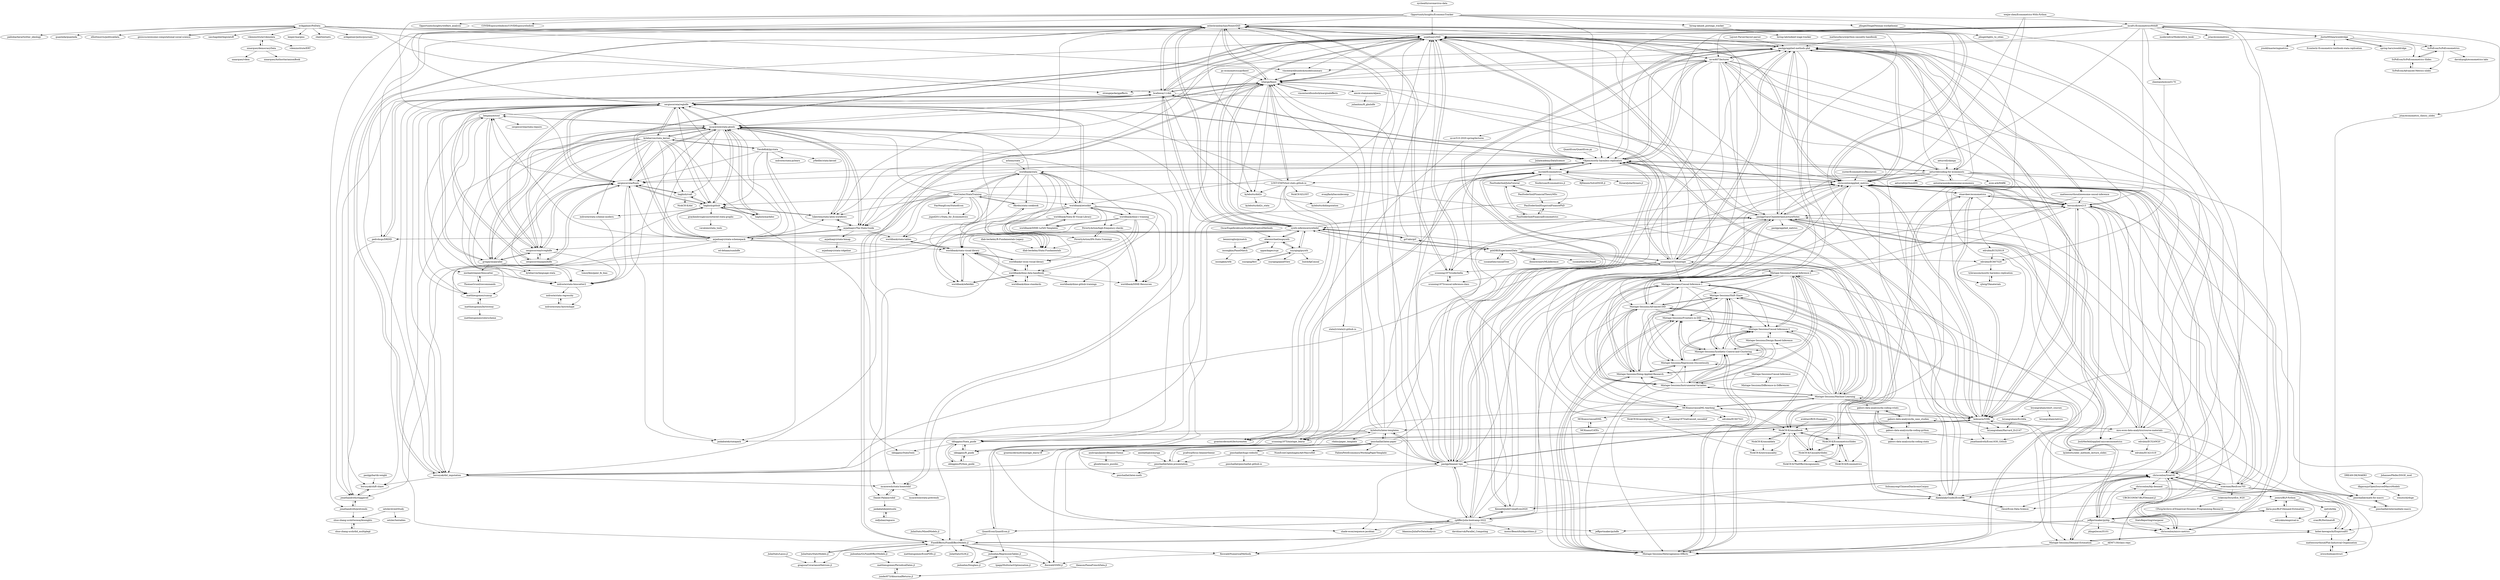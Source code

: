 digraph G {
"paulgp/bartik-weight" -> "borusyak/shift-share"
"borusyak/shift-share" -> "jonathandroth/staggered"
"erikgahner/PolData" -> "quanteda/quanteda" ["e"=1]
"erikgahner/PolData" -> "vincentarelbundock/modelsummary" ["e"=1]
"erikgahner/PolData" -> "gesiscss/awesome-computational-social-science" ["e"=1]
"erikgahner/PolData" -> "saschagobel/legislatoR"
"erikgahner/PolData" -> "leeper/margins" ["e"=1]
"erikgahner/PolData" -> "uo-ec607/lectures"
"erikgahner/PolData" -> "strengejacke/ggeffects" ["e"=1]
"erikgahner/PolData" -> "asjadnaqvi/DiD"
"erikgahner/PolData" -> "cbail/textnets" ["e"=1]
"erikgahner/PolData" -> "paulgp/applied-methods-phd"
"erikgahner/PolData" -> "erikgahner/poliscijournals"
"erikgahner/PolData" -> "pablobarbera/twitter_ideology" ["e"=1]
"erikgahner/PolData" -> "vdeminstitute/vdemdata"
"erikgahner/PolData" -> "elliottmorris/politicaldata" ["e"=1]
"erikgahner/PolData" -> "bcallaway11/did"
"bcallaway11/did" -> "asjadnaqvi/DiD"
"bcallaway11/did" -> "asheshrambachan/HonestDiD"
"bcallaway11/did" -> "pedrohcgs/DRDID"
"bcallaway11/did" -> "lrberge/fixest"
"bcallaway11/did" -> "synth-inference/synthdid"
"bcallaway11/did" -> "jonathandroth/staggered"
"bcallaway11/did" -> "kylebutts/did2s"
"bcallaway11/did" -> "scunning1975/mixtape"
"bcallaway11/did" -> "borusyak/did_imputation"
"bcallaway11/did" -> "mcaceresb/stata-gtools"
"bcallaway11/did" -> "mcaceresb/stata-honestdid"
"bcallaway11/did" -> "chrisconlon/applied_metrics"
"bcallaway11/did" -> "borusyak/shift-share"
"bcallaway11/did" -> "paulgp/applied-methods-phd"
"bcallaway11/did" -> "sergiocorreia/reghdfe"
"uo-ec607/lectures" -> "paulgp/applied-methods-phd"
"uo-ec607/lectures" -> "vikjam/mostly-harmless-replication"
"uo-ec607/lectures" -> "asjadnaqvi/DiD"
"uo-ec607/lectures" -> "lrberge/fixest"
"uo-ec607/lectures" -> "chrisconlon/applied_metrics"
"uo-ec607/lectures" -> "paulgp/GaryChamberlainLectureNotes"
"uo-ec607/lectures" -> "aeturrell/coding-for-economists"
"uo-ec607/lectures" -> "scunning1975/mixtape"
"uo-ec607/lectures" -> "msu-econ-data-analytics/course-materials"
"uo-ec607/lectures" -> "paulgp/beamer-tips"
"uo-ec607/lectures" -> "vincentarelbundock/modelsummary" ["e"=1]
"uo-ec607/lectures" -> "borusyak/are213"
"uo-ec607/lectures" -> "uo-ec510-2020-spring/lectures"
"uo-ec607/lectures" -> "kolesarm/539b"
"uo-ec607/lectures" -> "KennethJudd/CompEcon2020" ["e"=1]
"paulgp/beamer-tips" -> "paulgp/GaryChamberlainLectureNotes"
"paulgp/beamer-tips" -> "paulgp/applied-methods-phd"
"paulgp/beamer-tips" -> "kolesarm/539b"
"paulgp/beamer-tips" -> "kylebutts/latex-templates"
"paulgp/beamer-tips" -> "chrisconlon/applied_metrics"
"paulgp/beamer-tips" -> "asjadnaqvi/DiD"
"paulgp/beamer-tips" -> "borusyak/did_imputation"
"paulgp/beamer-tips" -> "cpfiffer/julia-bootcamp-2022"
"paulgp/beamer-tips" -> "chrisconlon/micro-metrics"
"paulgp/beamer-tips" -> "asheshrambachan/HonestDiD"
"paulgp/beamer-tips" -> "scunning1975/mixtape"
"paulgp/beamer-tips" -> "vikjam/mostly-harmless-replication"
"paulgp/beamer-tips" -> "borusyak/are213"
"paulgp/beamer-tips" -> "shade-econ/sequence-jacobian" ["e"=1]
"paulgp/beamer-tips" -> "chrisconlon/Grad-IO"
"scunning1975/mixtape" -> "scunning1975/mixtape_learnr"
"scunning1975/mixtape" -> "NickCH-K/causalbook"
"scunning1975/mixtape" -> "asjadnaqvi/DiD"
"scunning1975/mixtape" -> "scunning1975/causal-inference-class"
"scunning1975/mixtape" -> "chrisconlon/applied_metrics"
"scunning1975/mixtape" -> "Mixtape-Sessions/Causal-Inference-1"
"scunning1975/mixtape" -> "vikjam/mostly-harmless-replication"
"scunning1975/mixtape" -> "Mixtape-Sessions/Causal-Inference-2"
"scunning1975/mixtape" -> "paulgp/applied-methods-phd"
"scunning1975/mixtape" -> "bcallaway11/did"
"scunning1975/mixtape" -> "scunning1975/codechella"
"scunning1975/mixtape" -> "paulgp/GaryChamberlainLectureNotes"
"scunning1975/mixtape" -> "lrberge/fixest"
"scunning1975/mixtape" -> "paulgp/beamer-tips"
"scunning1975/mixtape" -> "synth-inference/synthdid"
"benmiroglio/pymatch" -> "insongkim/PanelMatch" ["e"=1]
"NickCH-K/causalgraphs" -> "NickCH-K/introcausality"
"NickCH-K/causalgraphs" -> "NickCH-K/causalbook"
"StatsReporting/stargazer" -> "chrisconlon/micro-metrics" ["e"=1]
"pcafrica/focus-beamertheme" -> "pmichaillat/latex-presentation" ["e"=1]
"arlionn/stata" -> "worldbank/stata"
"worldbank/dime-r-training" -> "worldbank/ietoolkit"
"worldbank/dime-r-training" -> "worldbank/stata-visual-library"
"worldbank/dime-r-training" -> "worldbank/DIME-Resources"
"worldbank/dime-r-training" -> "worldbank/r-econ-visual-library"
"worldbank/dime-r-training" -> "worldbank/DIME-LaTeX-Templates"
"worldbank/dime-r-training" -> "worldbank/dime-data-handbook"
"worldbank/dime-r-training" -> "PovertyAction/high-frequency-checks"
"worldbank/dime-r-training" -> "worldbank/dime-github-trainings"
"worldbank/dime-data-handbook" -> "worldbank/dime-standards"
"worldbank/dime-data-handbook" -> "worldbank/iefieldkit"
"worldbank/dime-data-handbook" -> "worldbank/stata-visual-library"
"worldbank/dime-data-handbook" -> "worldbank/r-econ-visual-library"
"worldbank/dime-data-handbook" -> "worldbank/dime-github-trainings"
"worldbank/dime-data-handbook" -> "worldbank/DIME-Resources"
"worldbank/Stata-IE-Visual-Library" -> "worldbank/DIME-LaTeX-Templates"
"worldbank/Stata-IE-Visual-Library" -> "worldbank/iefieldkit"
"worldbank/Stata-IE-Visual-Library" -> "worldbank/DIME-Resources"
"vikjam/mostly-harmless-replication" -> "chrisconlon/applied_metrics"
"vikjam/mostly-harmless-replication" -> "asjadnaqvi/DiD"
"vikjam/mostly-harmless-replication" -> "mcaceresb/stata-gtools"
"vikjam/mostly-harmless-replication" -> "sergiocorreia/reghdfe"
"vikjam/mostly-harmless-replication" -> "paulgp/applied-methods-phd"
"vikjam/mostly-harmless-replication" -> "Alalalalaki/Guide2EconRA"
"vikjam/mostly-harmless-replication" -> "mcreel/Econometrics"
"vikjam/mostly-harmless-replication" -> "sergiocorreia/ftools"
"vikjam/mostly-harmless-replication" -> "KennethJudd/CompEcon2020" ["e"=1]
"vikjam/mostly-harmless-replication" -> "worldbank/ietoolkit"
"vikjam/mostly-harmless-replication" -> "lukestein/stata-latex-workflows"
"vikjam/mostly-harmless-replication" -> "uo-ec607/lectures"
"vikjam/mostly-harmless-replication" -> "asjadnaqvi/The-Stata-Guide"
"vikjam/mostly-harmless-replication" -> "aeturrell/coding-for-economists"
"vikjam/mostly-harmless-replication" -> "worldbank/stata"
"amrei-stammann/alpaca" -> "julianhinz/R_glmhdfe"
"ScPoEcon/ScPoEconometrics" -> "ScPoEcon/ScPoEconometrics-Slides"
"ScPoEcon/ScPoEconometrics" -> "ScPoEcon/Advanced-Metrics-slides"
"ScPoEcon/ScPoEconometrics" -> "davidrpugh/econometrics-labs"
"xuyiqing/fect" -> "xuyiqing/gsynth"
"chrisconlon/applied_metrics" -> "chrisconlon/micro-metrics"
"chrisconlon/applied_metrics" -> "chrisconlon/Grad-IO"
"chrisconlon/applied_metrics" -> "paulgp/GaryChamberlainLectureNotes"
"chrisconlon/applied_metrics" -> "borusyak/are213"
"chrisconlon/applied_metrics" -> "vikjam/mostly-harmless-replication"
"chrisconlon/applied_metrics" -> "asjadnaqvi/DiD"
"chrisconlon/applied_metrics" -> "mcreel/Econometrics"
"chrisconlon/applied_metrics" -> "woerman/ResEcon703"
"chrisconlon/applied_metrics" -> "asheshrambachan/HonestDiD"
"chrisconlon/applied_metrics" -> "paulgp/applied-methods-phd"
"chrisconlon/applied_metrics" -> "jeffgortmaker/pyblp"
"chrisconlon/applied_metrics" -> "kolesarm/539b"
"chrisconlon/applied_metrics" -> "edrubin/EC607S21"
"chrisconlon/applied_metrics" -> "stnavdeev/econometrics"
"chrisconlon/applied_metrics" -> "edrubin/EC525S19"
"sergiocorreia/ppmlhdfe" -> "sergiocorreia/reghdfe"
"sergiocorreia/ppmlhdfe" -> "sergiocorreia/ftools"
"sergiocorreia/ppmlhdfe" -> "tomzylkin/ppml_fe_bias"
"sergiocorreia/ppmlhdfe" -> "sergiocorreia/ivreghdfe"
"avehtari/ROS-Examples" -> "NickCH-K/causalbook" ["e"=1]
"insongkim/PanelMatch" -> "insongkim/wfe"
"insongkim/PanelMatch" -> "ebenmichael/augsynth"
"vincentarelbundock/modelsummary" -> "lrberge/fixest" ["e"=1]
"synth-inference/synthdid" -> "ebenmichael/augsynth"
"synth-inference/synthdid" -> "Daniel-Pailanir/sdid"
"synth-inference/synthdid" -> "pedrohcgs/DRDID"
"synth-inference/synthdid" -> "asjadnaqvi/DiD"
"synth-inference/synthdid" -> "xuyiqing/gsynth"
"synth-inference/synthdid" -> "asheshrambachan/HonestDiD"
"synth-inference/synthdid" -> "bcallaway11/did"
"synth-inference/synthdid" -> "jonathandroth/staggered"
"synth-inference/synthdid" -> "paulgp/GaryChamberlainLectureNotes"
"synth-inference/synthdid" -> "gsbDBI/ExperimentData"
"synth-inference/synthdid" -> "lrberge/fixest"
"synth-inference/synthdid" -> "mcaceresb/stata-gtools"
"synth-inference/synthdid" -> "borusyak/did_imputation"
"synth-inference/synthdid" -> "grf-labs/grf" ["e"=1]
"synth-inference/synthdid" -> "chrisconlon/applied_metrics"
"ericschulman/struct" -> "matteocourthoud/Phd-Industrial-Organization"
"kohei-kawaguchi/EmpiricalIO" -> "chrisconlon/Grad-IO"
"kohei-kawaguchi/EmpiricalIO" -> "matteocourthoud/Phd-Industrial-Organization"
"kohei-kawaguchi/EmpiricalIO" -> "Mixtape-Sessions/Demand-Estimation"
"edrubin/EC525S19" -> "edrubin/EC421S19"
"edrubin/EC525S19" -> "edrubin/EC607S20"
"woerman/ResEcon703" -> "chrisconlon/Grad-IO"
"woerman/ResEcon703" -> "chrisconlon/applied_metrics"
"woerman/ResEcon703" -> "rickecon/StructEst_W20"
"woerman/ResEcon703" -> "Alalalalaki/Guide2EconRA"
"woerman/ResEcon703" -> "borusyak/are213"
"woerman/ResEcon703" -> "pmichaillat/math-for-macro"
"woerman/ResEcon703" -> "kolesarm/539b"
"woerman/ResEcon703" -> "AEM7130/class-repo"
"woerman/ResEcon703" -> "paulgp/GaryChamberlainLectureNotes"
"woerman/ResEcon703" -> "kohei-kawaguchi/EmpiricalIO"
"woerman/ResEcon703" -> "ericschulman/struct"
"mca91/EconometricsWithR" -> "vikjam/mostly-harmless-replication"
"mca91/EconometricsWithR" -> "ScPoEcon/ScPoEconometrics"
"mca91/EconometricsWithR" -> "chrisconlon/applied_metrics"
"mca91/EconometricsWithR" -> "JustinMShea/wooldridge"
"mca91/EconometricsWithR" -> "zhentaoshi/econ5170" ["e"=1]
"mca91/EconometricsWithR" -> "mcreel/Econometrics"
"mca91/EconometricsWithR" -> "vincentarelbundock/modelsummary" ["e"=1]
"mca91/EconometricsWithR" -> "uo-ec607/lectures"
"mca91/EconometricsWithR" -> "vkoul/Econ-Data-Science"
"mca91/EconometricsWithR" -> "jstac/econometric_theory_slides" ["e"=1]
"mca91/EconometricsWithR" -> "asjadnaqvi/DiD"
"mca91/EconometricsWithR" -> "paulgp/applied-methods-phd"
"mca91/EconometricsWithR" -> "moderndive/ModernDive_book" ["e"=1]
"mca91/EconometricsWithR" -> "borusyak/are213"
"mca91/EconometricsWithR" -> "jstac/econometrics" ["e"=1]
"kylebarron/stata_kernel" -> "mcaceresb/stata-gtools"
"kylebarron/stata_kernel" -> "TiesdeKok/ipystata"
"kylebarron/stata_kernel" -> "sergiocorreia/reghdfe"
"kylebarron/stata_kernel" -> "gvegayon/parallel"
"kylebarron/stata_kernel" -> "haghish/github"
"kylebarron/stata_kernel" -> "kylebarron/language-stata"
"kylebarron/stata_kernel" -> "sergiocorreia/ftools"
"kylebarron/stata_kernel" -> "sergiocorreia/ivreghdfe"
"kylebarron/stata_kernel" -> "haghish/markdoc"
"kylebarron/stata_kernel" -> "mdroste/stata-binscatter2"
"kylebarron/stata_kernel" -> "haghish/rcall"
"kylebarron/stata_kernel" -> "FixedEffects/FixedEffectModels.jl"
"kylebarron/stata_kernel" -> "mcaceresb/stata-honestdid"
"kylebarron/stata_kernel" -> "mdroste/stata-scheme-modern"
"kylebarron/stata_kernel" -> "asjadnaqvi/stata-schemepack"
"daria-pus/BLP-Demand-Estimation" -> "joonro/BLP-Python"
"daria-pus/BLP-Demand-Estimation" -> "jeffgortmaker/pyblp"
"daria-pus/BLP-Demand-Estimation" -> "edrynkin/empirical-io"
"ebenmichael/augsynth" -> "synth-inference/synthdid"
"ebenmichael/augsynth" -> "xuyiqing/gsynth"
"ebenmichael/augsynth" -> "insongkim/PanelMatch"
"ebenmichael/augsynth" -> "nppackages/scpi"
"jmboehm/RegressionTables.jl" -> "FixedEffects/FixedEffectModels.jl"
"jmboehm/RegressionTables.jl" -> "jmboehm/Douglass.jl"
"jmboehm/RegressionTables.jl" -> "tpapp/MultistartOptimization.jl"
"jmboehm/RegressionTables.jl" -> "floswald/SMM.jl" ["e"=1]
"lukestein/stata-latex-workflows" -> "mcaceresb/stata-gtools"
"lukestein/stata-latex-workflows" -> "asjadnaqvi/The-Stata-Guide"
"lukestein/stata-latex-workflows" -> "haghish/github"
"mcreel/Econometrics" -> "PaulSoderlind/JuliaTutorial"
"mcreel/Econometrics" -> "chrisconlon/applied_metrics"
"mcreel/Econometrics" -> "vikjam/mostly-harmless-replication"
"mcreel/Econometrics" -> "cpfiffer/julia-bootcamp-2022"
"mcreel/Econometrics" -> "Nosferican/Econometrics.jl"
"mcreel/Econometrics" -> "QuantEcon/QuantEcon.jl" ["e"=1]
"mcreel/Econometrics" -> "woerman/ResEcon703"
"mcreel/Econometrics" -> "RJDennis/SolveDSGE.jl" ["e"=1]
"mcreel/Econometrics" -> "DynareJulia/Dynare.jl" ["e"=1]
"mcreel/Econometrics" -> "FixedEffects/FixedEffectModels.jl"
"mdroste/stata-regressby" -> "mdroste/stata-fastreshape"
"FanWangEcon/Stata4Econ" -> "jngod2011/Stata_for_Econometrics"
"gvegayon/parallel" -> "mcaceresb/stata-gtools"
"gvegayon/parallel" -> "sergiocorreia/ftools"
"gvegayon/parallel" -> "mdroste/stata-binscatter2"
"gvegayon/parallel" -> "sergiocorreia/ivreghdfe"
"gvegayon/parallel" -> "benjann/estout"
"gvegayon/parallel" -> "sergiocorreia/reghdfe"
"gvegayon/parallel" -> "michaelstepner/binscatter"
"gvegayon/parallel" -> "kylebarron/language-stata"
"vkoul/Econ-Data-Science" -> "Alalalalaki/Guide2EconRA"
"jmboehm/Douglass.jl" -> "jmboehm/RegressionTables.jl"
"jeffgortmaker/pyblp" -> "chrisconlon/Grad-IO"
"jeffgortmaker/pyblp" -> "daria-pus/BLP-Demand-Estimation"
"jeffgortmaker/pyblp" -> "chrisconlon/blp-demand"
"jeffgortmaker/pyblp" -> "jeffgortmaker/pyhdfe"
"jeffgortmaker/pyblp" -> "chrisconlon/applied_metrics"
"jeffgortmaker/pyblp" -> "FixedEffects/FixedEffectModels.jl"
"jeffgortmaker/pyblp" -> "joonro/BLP-Python"
"jeffgortmaker/pyblp" -> "chrisconlon/micro-metrics"
"jeffgortmaker/pyblp" -> "Mixtape-Sessions/Demand-Estimation"
"jeffgortmaker/pyblp" -> "asheshrambachan/HonestDiD"
"jeffgortmaker/pyblp" -> "jdingel/econ35101" ["e"=1]
"jeffgortmaker/pyblp" -> "kohei-kawaguchi/EmpiricalIO"
"setzler/eventStudy" -> "shuo-zhang-ucsb/twowayfeweights"
"setzler/eventStudy" -> "setzler/textables"
"xmarquez/democracyData" -> "xmarquez/vdem"
"xmarquez/democracyData" -> "xmarquez/AuthoritarianismBook"
"xmarquez/democracyData" -> "vdeminstitute/vdemdata"
"PovertyAction/IPA-Stata-Trainings" -> "PovertyAction/high-frequency-checks"
"PovertyAction/IPA-Stata-Trainings" -> "dlab-berkeley/Stata-Fundamentals"
"worldbank/iefieldkit" -> "worldbank/stata-visual-library"
"worldbank/iefieldkit" -> "worldbank/dime-data-handbook"
"PaulSoderlind/FinancialEconometrics" -> "PaulSoderlind/EmpiricalFinancePhD"
"PaulSoderlind/FinancialEconometrics" -> "PaulSoderlind/JuliaTutorial"
"worldbank/stata-tables" -> "worldbank/stata-visual-library"
"spring-haru/wooldridge" -> "JustinMShea/wooldridge"
"zjelveh/blp" -> "cran/BLPestimatoR"
"mdroste/stata-fastreshape" -> "mdroste/stata-regressby"
"mdroste/stata-binscatter2" -> "mdroste/stata-fastreshape"
"mdroste/stata-binscatter2" -> "mdroste/stata-regressby"
"mdroste/stata-scheme-modern" -> "mdroste/stata-binscatter2"
"MCKnaus/CATEs" -> "MCKnaus/causalDML"
"graykimbrough/uncluttered-stata-graphs" -> "vavalomi/stata_tools"
"reifjulian/regsave" -> "jankabatek/plotsuite"
"jmboehm/GLFixedEffectModels.jl" -> "matthieugomez/PeriodicalDates.jl"
"michaelstepner/binscatter" -> "mdroste/stata-binscatter2"
"michaelstepner/binscatter" -> "ThomasGrund/nwcommands"
"matheusfacure/python-causality-handbook" -> "paulgp/applied-methods-phd" ["e"=1]
"LOST-STATS/lost-stats.github.io" -> "lrberge/fixest"
"LOST-STATS/lost-stats.github.io" -> "asjadnaqvi/DiD"
"LOST-STATS/lost-stats.github.io" -> "borusyak/did_imputation"
"LOST-STATS/lost-stats.github.io" -> "grantmcdermott/lecturenotes"
"LOST-STATS/lost-stats.github.io" -> "NickCH-K/causalbook"
"LOST-STATS/lost-stats.github.io" -> "scunning1975/mixtape_learnr"
"LOST-STATS/lost-stats.github.io" -> "NickCH-K/LOST"
"LOST-STATS/lost-stats.github.io" -> "kylebutts/did2s"
"LOST-STATS/lost-stats.github.io" -> "skhiggins/Stata_guide"
"LOST-STATS/lost-stats.github.io" -> "sergiocorreia/reghdfe"
"JuliaAcademy/DataScience" -> "mcreel/Econometrics" ["e"=1]
"NickCH-K/EconometricsSlides" -> "NickCH-K/CausalitySlides"
"NickCH-K/EconometricsSlides" -> "NickCH-K/Econometrics"
"NickCH-K/EconometricsSlides" -> "stnavdeev/econometrics"
"NickCH-K/EconometricsSlides" -> "NickCH-K/TheEffectAssignments"
"NickCH-K/EconometricsSlides" -> "NickCH-K/causalbook"
"worldbank/r-econ-visual-library" -> "worldbank/stata-visual-library"
"worldbank/r-econ-visual-library" -> "worldbank/dime-data-handbook"
"kylebutts/latex-templates" -> "borusyak/did_imputation"
"kylebutts/latex-templates" -> "pmichaillat/latex-paper"
"kylebutts/latex-templates" -> "paulgp/beamer-tips"
"kylebutts/latex-templates" -> "asjadnaqvi/DiD"
"kylebutts/latex-templates" -> "lrberge/fixest"
"kylebutts/latex-templates" -> "rdahis/paper_template" ["e"=1]
"kylebutts/latex-templates" -> "kolesarm/539b"
"kylebutts/latex-templates" -> "grantmcdermott/lecturenotes"
"kylebutts/latex-templates" -> "paulgp/GaryChamberlainLectureNotes"
"kylebutts/latex-templates" -> "asheshrambachan/HonestDiD"
"kylebutts/latex-templates" -> "jankabatek/statapack"
"Layout-Parser/layout-parser" -> "paulgp/applied-methods-phd" ["e"=1]
"vdeminstitute/vdemdata" -> "vdeminstitute/ERT"
"vdeminstitute/vdemdata" -> "xmarquez/democracyData"
"OscarEngelbrektson/SyntheticControlMethods" -> "ebenmichael/augsynth" ["e"=1]
"asheshrambachan/HonestDiD" -> "jonathandroth/pretrends"
"asheshrambachan/HonestDiD" -> "mcaceresb/stata-honestdid"
"asheshrambachan/HonestDiD" -> "bcallaway11/did"
"asheshrambachan/HonestDiD" -> "borusyak/did_imputation"
"asheshrambachan/HonestDiD" -> "pedrohcgs/DRDID"
"asheshrambachan/HonestDiD" -> "jonathandroth/staggered"
"asheshrambachan/HonestDiD" -> "Mixtape-Sessions/Advanced-DID"
"asheshrambachan/HonestDiD" -> "kylebutts/did2s"
"asheshrambachan/HonestDiD" -> "asjadnaqvi/DiD"
"asheshrambachan/HonestDiD" -> "lrberge/fixest"
"asheshrambachan/HonestDiD" -> "borusyak/shift-share"
"asheshrambachan/HonestDiD" -> "chrisconlon/applied_metrics"
"asheshrambachan/HonestDiD" -> "synth-inference/synthdid"
"asheshrambachan/HonestDiD" -> "scunning1975/codechella"
"asjadnaqvi/The-Stata-Guide" -> "asjadnaqvi/stata-schemepack"
"asjadnaqvi/The-Stata-Guide" -> "mcaceresb/stata-gtools"
"asjadnaqvi/The-Stata-Guide" -> "lukestein/stata-latex-workflows"
"asjadnaqvi/The-Stata-Guide" -> "asjadnaqvi/stata-bimap"
"asjadnaqvi/The-Stata-Guide" -> "worldbank/stata-tables"
"hiring-lab/job_postings_tracker" -> "hiring-lab/indeed-wage-tracker"
"gabors-data-analysis/da_case_studies" -> "gabors-data-analysis/da-coding-python"
"gabors-data-analysis/da_case_studies" -> "gabors-data-analysis/da-coding-rstats"
"gabors-data-analysis/da_case_studies" -> "Mixtape-Sessions/Machine-Learning"
"gabors-data-analysis/da_case_studies" -> "NickCH-K/causalbook"
"gabors-data-analysis/da_case_studies" -> "msu-econ-data-analytics/course-materials"
"jdingel/DingelNeiman-workathome" -> "jdingel/lights_to_cities"
"anishathalye/auriga" -> "pmichaillat/latex-presentation" ["e"=1]
"worldbank/stata-visual-library" -> "worldbank/r-econ-visual-library"
"worldbank/stata-visual-library" -> "worldbank/iefieldkit"
"worldbank/stata-visual-library" -> "worldbank/dime-data-handbook"
"worldbank/stata-visual-library" -> "worldbank/dime-standards"
"worldbank/stata-visual-library" -> "worldbank/stata-tables"
"lrberge/fixest" -> "vincentarelbundock/modelsummary" ["e"=1]
"lrberge/fixest" -> "sergiocorreia/reghdfe"
"lrberge/fixest" -> "bcallaway11/did"
"lrberge/fixest" -> "asjadnaqvi/DiD"
"lrberge/fixest" -> "vincentarelbundock/marginaleffects" ["e"=1]
"lrberge/fixest" -> "stata2r/stata2r.github.io"
"lrberge/fixest" -> "asheshrambachan/HonestDiD"
"lrberge/fixest" -> "FixedEffects/FixedEffectModels.jl"
"lrberge/fixest" -> "grantmcdermott/lecturenotes"
"lrberge/fixest" -> "kylebutts/did2s"
"lrberge/fixest" -> "mcaceresb/stata-gtools"
"lrberge/fixest" -> "LOST-STATS/lost-stats.github.io"
"lrberge/fixest" -> "amrei-stammann/alpaca"
"lrberge/fixest" -> "synth-inference/synthdid"
"lrberge/fixest" -> "strengejacke/ggeffects" ["e"=1]
"sergiocorreia/reghdfe" -> "sergiocorreia/ftools"
"sergiocorreia/reghdfe" -> "sergiocorreia/ivreghdfe"
"sergiocorreia/reghdfe" -> "mcaceresb/stata-gtools"
"sergiocorreia/reghdfe" -> "sergiocorreia/ppmlhdfe"
"sergiocorreia/reghdfe" -> "benjann/estout"
"sergiocorreia/reghdfe" -> "lrberge/fixest"
"sergiocorreia/reghdfe" -> "gvegayon/parallel"
"sergiocorreia/reghdfe" -> "kylebarron/stata_kernel"
"sergiocorreia/reghdfe" -> "haghish/github"
"sergiocorreia/reghdfe" -> "borusyak/did_imputation"
"sergiocorreia/reghdfe" -> "matthieugomez/sumup"
"sergiocorreia/reghdfe" -> "mdroste/stata-binscatter2"
"sergiocorreia/reghdfe" -> "worldbank/ietoolkit"
"sergiocorreia/reghdfe" -> "vikjam/mostly-harmless-replication"
"sergiocorreia/reghdfe" -> "asjadnaqvi/DiD"
"skhiggins/R_guide" -> "skhiggins/Python_guide"
"skhiggins/R_guide" -> "skhiggins/Stata_guide"
"skhiggins/Python_guide" -> "skhiggins/R_guide"
"skhiggins/Python_guide" -> "skhiggins/Stata_guide"
"Alalalalaki/Guide2EconRA" -> "vkoul/Econ-Data-Science"
"Alalalalaki/Guide2EconRA" -> "vikjam/mostly-harmless-replication"
"Alalalalaki/Guide2EconRA" -> "KennethJudd/CompEcon2020" ["e"=1]
"Alalalalaki/Guide2EconRA" -> "chrisconlon/Grad-IO"
"Alalalalaki/Guide2EconRA" -> "chrisconlon/applied_metrics"
"OpportunityInsights/EconomicTracker" -> "OpportunityInsights/welfare_analysis"
"OpportunityInsights/EconomicTracker" -> "jdingel/DingelNeiman-workathome"
"OpportunityInsights/EconomicTracker" -> "asjadnaqvi/DiD"
"OpportunityInsights/EconomicTracker" -> "asheshrambachan/HonestDiD"
"OpportunityInsights/EconomicTracker" -> "COVIDExposureIndices/COVIDExposureIndices" ["e"=1]
"OpportunityInsights/EconomicTracker" -> "sergiocorreia/ftools"
"OpportunityInsights/EconomicTracker" -> "Alalalalaki/Guide2EconRA"
"OpportunityInsights/EconomicTracker" -> "jeffgortmaker/pyblp"
"OpportunityInsights/EconomicTracker" -> "sergiocorreia/reghdfe"
"OpportunityInsights/EconomicTracker" -> "vikjam/mostly-harmless-replication"
"OpportunityInsights/EconomicTracker" -> "hiring-lab/job_postings_tracker"
"QuantEcon/QuantEcon.jl" -> "FixedEffects/FixedEffectModels.jl" ["e"=1]
"QuantEcon/QuantEcon.jl" -> "mcreel/Econometrics" ["e"=1]
"QuantEcon/QuantEcon.jl" -> "cpfiffer/julia-bootcamp-2022" ["e"=1]
"QuantEcon/QuantEcon.jl" -> "jmboehm/RegressionTables.jl" ["e"=1]
"nychealth/coronavirus-data" -> "OpportunityInsights/EconomicTracker" ["e"=1]
"AEM7130/class-repo" -> "floswald/NumericalMethods"
"edrubin/EC607S20" -> "tyleransom/mostly-harmless-replication"
"edrubin/EC607S20" -> "cjlwig/TAmaterials"
"evanjflack/bacondecomp" -> "kylebutts/didimputation"
"zuster/EconometricsResources" -> "chrisconlon/applied_metrics" ["e"=1]
"uo-ec510-2020-spring/lectures" -> "grantmcdermott/lecturenotes"
"tyleransom/mostly-harmless-replication" -> "cjlwig/TAmaterials"
"cjlwig/TAmaterials" -> "tyleransom/mostly-harmless-replication"
"edrubin/EC524W20" -> "edrubin/EC421S19"
"ScPoEcon/ScPoEconometrics-Slides" -> "ScPoEcon/Advanced-Metrics-slides"
"ScPoEcon/ScPoEconometrics-Slides" -> "ScPoEcon/ScPoEconometrics"
"JuliaStats/Lasso.jl" -> "gragusa/CovarianceMatrices.jl" ["e"=1]
"KennethJudd/CompEcon2020" -> "Alalalalaki/Guide2EconRA" ["e"=1]
"KennethJudd/CompEcon2020" -> "chrisconlon/Grad-IO" ["e"=1]
"KennethJudd/CompEcon2020" -> "vikjam/mostly-harmless-replication" ["e"=1]
"KennethJudd/CompEcon2020" -> "chrisconlon/applied_metrics" ["e"=1]
"KennethJudd/CompEcon2020" -> "cpfiffer/julia-bootcamp-2022" ["e"=1]
"pedrohcgs/DRDID" -> "jonathandroth/staggered"
"pedrohcgs/DRDID" -> "bcallaway11/did"
"scunning1975/causal-inference-class" -> "scunning1975/codechella"
"scunning1975/causal-inference-class" -> "scunning1975/advanced_causalinf"
"ThomasGrund/nwcommands" -> "michaelstepner/binscatter"
"ThomasGrund/nwcommands" -> "matthieugomez/sumup"
"tbeason/FamaFrenchData.jl" -> "junder873/AbnormalReturns.jl"
"matthieugomez/PeriodicalDates.jl" -> "junder873/AbnormalReturns.jl"
"rickecon/StructEst_W20" -> "CForg/Archive-of-Empirical-Dynamic-Programming-Research"
"NickCH-K/Econometrics" -> "NickCH-K/EconometricsSlides"
"worldbank/dime-standards" -> "worldbank/dime-data-handbook"
"ScPoEcon/Advanced-Metrics-slides" -> "ScPoEcon/ScPoEconometrics-Slides"
"shuo-zhang-ucsb/did_multiplegt" -> "shuo-zhang-ucsb/twowayfeweights"
"matteocourthoud/Phd-Industrial-Organization" -> "ericschulman/struct"
"JohannesPfeifer/DSGE_mod" -> "dkgaraujo/OpenSourcedMacroModels" ["e"=1]
"paulgp/applied-methods-phd" -> "uo-ec607/lectures"
"paulgp/applied-methods-phd" -> "asjadnaqvi/DiD"
"paulgp/applied-methods-phd" -> "paulgp/GaryChamberlainLectureNotes"
"paulgp/applied-methods-phd" -> "vikjam/mostly-harmless-replication"
"paulgp/applied-methods-phd" -> "chrisconlon/applied_metrics"
"paulgp/applied-methods-phd" -> "paulgp/beamer-tips"
"paulgp/applied-methods-phd" -> "kolesarm/539b"
"paulgp/applied-methods-phd" -> "borusyak/are213"
"paulgp/applied-methods-phd" -> "scunning1975/mixtape"
"paulgp/applied-methods-phd" -> "aeturrell/coding-for-economists"
"paulgp/applied-methods-phd" -> "lrberge/fixest"
"paulgp/applied-methods-phd" -> "matteocourthoud/awesome-causal-inference" ["e"=1]
"paulgp/applied-methods-phd" -> "MCKnaus/causalML-teaching"
"paulgp/applied-methods-phd" -> "chrisconlon/Grad-IO"
"paulgp/applied-methods-phd" -> "Alalalalaki/Guide2EconRA"
"NickCH-K/CausalitySlides" -> "NickCH-K/EconometricsSlides"
"NickCH-K/CausalitySlides" -> "NickCH-K/causalbook"
"NickCH-K/CausalitySlides" -> "NickCH-K/Econometrics"
"NickCH-K/CausalitySlides" -> "NickCH-K/TheEffectAssignments"
"weijie-chen/Econometrics-With-Python" -> "aeturrell/coding-for-economists" ["e"=1]
"weijie-chen/Econometrics-With-Python" -> "chrisconlon/applied_metrics" ["e"=1]
"weijie-chen/Econometrics-With-Python" -> "mca91/EconometricsWithR" ["e"=1]
"liuhuanyong/ChineseDiachronicCorpus" -> "Alalalalaki/Guide2EconRA" ["e"=1]
"skhiggins/Stata_guide" -> "skhiggins/R_guide"
"skhiggins/Stata_guide" -> "skhiggins/Python_guide"
"skhiggins/Stata_guide" -> "skhiggins/StataTools"
"aeturrell/coding-for-economists" -> "vikjam/mostly-harmless-replication"
"aeturrell/coding-for-economists" -> "paulgp/applied-methods-phd"
"aeturrell/coding-for-economists" -> "uo-ec607/lectures"
"aeturrell/coding-for-economists" -> "chrisconlon/applied_metrics"
"aeturrell/coding-for-economists" -> "asjadnaqvi/DiD"
"aeturrell/coding-for-economists" -> "borusyak/are213"
"aeturrell/coding-for-economists" -> "msu-econ-data-analytics/course-materials"
"aeturrell/coding-for-economists" -> "aeturrell/python4DS"
"aeturrell/coding-for-economists" -> "econ-ark/HARK" ["e"=1]
"aeturrell/coding-for-economists" -> "kolesarm/539b"
"aeturrell/coding-for-economists" -> "antontarasenko/awesome-economics" ["e"=1]
"aeturrell/coding-for-economists" -> "LOST-STATS/lost-stats.github.io"
"aeturrell/coding-for-economists" -> "paulgp/GaryChamberlainLectureNotes"
"aeturrell/coding-for-economists" -> "Alalalalaki/Guide2EconRA"
"aeturrell/coding-for-economists" -> "pmichaillat/math-for-macro"
"borusyak/did_imputation" -> "borusyak/shift-share"
"borusyak/did_imputation" -> "asheshrambachan/HonestDiD"
"borusyak/did_imputation" -> "mcaceresb/stata-honestdid"
"chrisconlon/blp-demand" -> "UBCECON567/BLPDemand.jl"
"chrisconlon/blp-demand" -> "joonro/BLP-Python"
"paulgp/GaryChamberlainLectureNotes" -> "chrisconlon/Grad-IO"
"paulgp/GaryChamberlainLectureNotes" -> "chrisconlon/applied_metrics"
"paulgp/GaryChamberlainLectureNotes" -> "asjadnaqvi/DiD"
"paulgp/GaryChamberlainLectureNotes" -> "paulgp/applied-methods-phd"
"paulgp/GaryChamberlainLectureNotes" -> "paulgp/beamer-tips"
"paulgp/GaryChamberlainLectureNotes" -> "borusyak/are213"
"paulgp/GaryChamberlainLectureNotes" -> "chrisconlon/micro-metrics"
"paulgp/GaryChamberlainLectureNotes" -> "cpfiffer/julia-bootcamp-2022"
"paulgp/GaryChamberlainLectureNotes" -> "kolesarm/539b"
"paulgp/GaryChamberlainLectureNotes" -> "paulgp/applied_metrics"
"paulgp/GaryChamberlainLectureNotes" -> "synth-inference/synthdid"
"paulgp/GaryChamberlainLectureNotes" -> "lrberge/fixest"
"paulgp/GaryChamberlainLectureNotes" -> "skhiggins/R_guide"
"paulgp/GaryChamberlainLectureNotes" -> "msu-econ-data-analytics/course-materials"
"paulgp/GaryChamberlainLectureNotes" -> "scunning1975/codechella"
"asjadnaqvi/DiD" -> "bcallaway11/did"
"asjadnaqvi/DiD" -> "lrberge/fixest"
"asjadnaqvi/DiD" -> "paulgp/applied-methods-phd"
"asjadnaqvi/DiD" -> "asheshrambachan/HonestDiD"
"asjadnaqvi/DiD" -> "synth-inference/synthdid"
"asjadnaqvi/DiD" -> "paulgp/GaryChamberlainLectureNotes"
"asjadnaqvi/DiD" -> "vikjam/mostly-harmless-replication"
"asjadnaqvi/DiD" -> "scunning1975/codechella"
"asjadnaqvi/DiD" -> "asjadnaqvi/The-Stata-Guide"
"asjadnaqvi/DiD" -> "borusyak/did_imputation"
"asjadnaqvi/DiD" -> "Mixtape-Sessions/Advanced-DID"
"asjadnaqvi/DiD" -> "asjadnaqvi/stata-schemepack"
"asjadnaqvi/DiD" -> "chrisconlon/applied_metrics"
"asjadnaqvi/DiD" -> "sergiocorreia/reghdfe"
"asjadnaqvi/DiD" -> "lukestein/stata-latex-workflows"
"scunning1975/codechella" -> "scunning1975/causal-inference-class"
"scunning1975/codechella" -> "asjadnaqvi/DiD"
"scunning1975/codechella" -> "scunning1975/mixtape_learnr"
"scunning1975/codechella" -> "asheshrambachan/HonestDiD"
"NickCH-K/causaldata" -> "NickCH-K/causalbook"
"NickCH-K/causaldata" -> "NickCH-K/introcausality"
"NickCH-K/causalbook" -> "NickCH-K/CausalitySlides"
"NickCH-K/causalbook" -> "NickCH-K/EconometricsSlides"
"NickCH-K/causalbook" -> "scunning1975/mixtape_learnr"
"NickCH-K/causalbook" -> "NickCH-K/TheEffectAssignments"
"NickCH-K/causalbook" -> "NickCH-K/Econometrics"
"NickCH-K/causalbook" -> "scunning1975/mixtape"
"NickCH-K/causalbook" -> "NickCH-K/causaldata"
"NickCH-K/causalbook" -> "NickCH-K/introcausality"
"MCKnaus/causalDML" -> "MCKnaus/CATEs"
"pmichaillat/intermediate-macro" -> "pmichaillat/math-for-macro"
"floswald/NumericalMethods" -> "floswald/SMM.jl" ["e"=1]
"kylebutts/did2s" -> "kylebutts/didimputation"
"kylebutts/did2s" -> "kylebutts/did2s_stata"
"FixedEffects/FixedEffectModels.jl" -> "jmboehm/RegressionTables.jl"
"FixedEffects/FixedEffectModels.jl" -> "JuliaStats/StatsModels.jl" ["e"=1]
"FixedEffects/FixedEffectModels.jl" -> "jmboehm/GLFixedEffectModels.jl"
"FixedEffects/FixedEffectModels.jl" -> "matthieugomez/EconPDEs.jl" ["e"=1]
"FixedEffects/FixedEffectModels.jl" -> "floswald/SMM.jl" ["e"=1]
"FixedEffects/FixedEffectModels.jl" -> "JuliaStats/GLM.jl" ["e"=1]
"FixedEffects/FixedEffectModels.jl" -> "jmboehm/Douglass.jl"
"FixedEffects/FixedEffectModels.jl" -> "lrberge/fixest"
"FixedEffects/FixedEffectModels.jl" -> "gragusa/CovarianceMatrices.jl"
"FixedEffects/FixedEffectModels.jl" -> "floswald/NumericalMethods"
"matthieugomez/sumup" -> "matthieugomez/bytwoway"
"asjadnaqvi/stata-schemepack" -> "asjadnaqvi/The-Stata-Guide"
"asjadnaqvi/stata-schemepack" -> "mcaceresb/stata-gtools"
"asjadnaqvi/stata-schemepack" -> "skhiggins/Stata_guide"
"asjadnaqvi/stata-schemepack" -> "asjadnaqvi/DiD"
"asjadnaqvi/stata-schemepack" -> "sergiocorreia/ftools"
"asjadnaqvi/stata-schemepack" -> "lukestein/stata-latex-workflows"
"asjadnaqvi/stata-schemepack" -> "benjann/estout"
"asjadnaqvi/stata-schemepack" -> "haghish/github"
"asjadnaqvi/stata-schemepack" -> "sergiocorreia/ivreghdfe"
"asjadnaqvi/stata-schemepack" -> "sergiocorreia/reghdfe"
"asjadnaqvi/stata-schemepack" -> "borusyak/did_imputation"
"asjadnaqvi/stata-schemepack" -> "ed-dehaan/sumhdfe"
"asjadnaqvi/stata-schemepack" -> "worldbank/stata-visual-library"
"scunning1975/mixtape_learnr" -> "grantmcdermott/mixtape_learnr-ff"
"jonathandroth/pretrends" -> "jonathandroth/staggered"
"jonathandroth/pretrends" -> "shuo-zhang-ucsb/twowayfeweights"
"jonathandroth/staggered" -> "jonathandroth/pretrends"
"jonathandroth/staggered" -> "borusyak/shift-share"
"benjann/estout" -> "mdroste/stata-binscatter2"
"benjann/estout" -> "michaelstepner/binscatter"
"benjann/estout" -> "sergiocorreia/stata-require"
"benjann/estout" -> "mcaceresb/stata-gtools"
"benjann/estout" -> "matthieugomez/sumup"
"benjann/estout" -> "sergiocorreia/ivreghdfe"
"matthieugomez/bytwoway" -> "matthieugomez/sumup"
"matthieugomez/bytwoway" -> "matthieugomez/colorscheme"
"shuo-zhang-ucsb/twowayfeweights" -> "shuo-zhang-ucsb/did_multiplegt"
"DREAM-DK/MAKRO" -> "dkgaraujo/OpenSourcedMacroModels" ["e"=1]
"dkgaraujo/OpenSourcedMacroModels" -> "pmichaillat/math-for-macro"
"dkgaraujo/OpenSourcedMacroModels" -> "wmutschl/dsge" ["e"=1]
"vincentarelbundock/marginaleffects" -> "lrberge/fixest" ["e"=1]
"Mixtape-Sessions/Causal-Inference-2" -> "Mixtape-Sessions/Causal-Inference-1"
"Mixtape-Sessions/Causal-Inference-2" -> "Mixtape-Sessions/Causal-Inference-3"
"Mixtape-Sessions/Causal-Inference-2" -> "Mixtape-Sessions/Advanced-DID"
"Mixtape-Sessions/Causal-Inference-2" -> "Mixtape-Sessions/Instrumental-Variables"
"Mixtape-Sessions/Causal-Inference-2" -> "Mixtape-Sessions/Machine-Learning"
"Mixtape-Sessions/Causal-Inference-2" -> "Mixtape-Sessions/Heterogeneous-Effects"
"Mixtape-Sessions/Causal-Inference-2" -> "Mixtape-Sessions/Doing-Applied-Research"
"Mixtape-Sessions/Causal-Inference-2" -> "Mixtape-Sessions/Regression-Discontinuity"
"Mixtape-Sessions/Causal-Inference-2" -> "Mixtape-Sessions/Synthetic-Control-and-Clustering"
"Mixtape-Sessions/Causal-Inference-2" -> "Mixtape-Sessions/Shift-Share"
"TiesdeKok/ipystata" -> "kylebarron/stata_kernel"
"TiesdeKok/ipystata" -> "sergiocorreia/reghdfe"
"TiesdeKok/ipystata" -> "haghish/github"
"TiesdeKok/ipystata" -> "jrfiedler/stata-kernel"
"TiesdeKok/ipystata" -> "vikjam/mostly-harmless-replication"
"TiesdeKok/ipystata" -> "sergiocorreia/ftools"
"TiesdeKok/ipystata" -> "asjadnaqvi/The-Stata-Guide"
"TiesdeKok/ipystata" -> "mdroste/stata-pylearn"
"TiesdeKok/ipystata" -> "jankabatek/statapack"
"PovertyAction/high-frequency-checks" -> "PovertyAction/IPA-Stata-Trainings"
"PovertyAction/high-frequency-checks" -> "worldbank/DIME-Resources"
"Mixtape-Sessions/Instrumental-Variables" -> "Mixtape-Sessions/Shift-Share"
"Mixtape-Sessions/Instrumental-Variables" -> "Mixtape-Sessions/Synthetic-Control-and-Clustering"
"Mixtape-Sessions/Instrumental-Variables" -> "Mixtape-Sessions/Advanced-DID"
"Mixtape-Sessions/Instrumental-Variables" -> "Mixtape-Sessions/Doing-Applied-Research"
"Mixtape-Sessions/Instrumental-Variables" -> "Mixtape-Sessions/Causal-Inference-2"
"Mixtape-Sessions/Instrumental-Variables" -> "Mixtape-Sessions/Machine-Learning"
"Mixtape-Sessions/Instrumental-Variables" -> "Mixtape-Sessions/Frontiers-in-DID"
"Mixtape-Sessions/Instrumental-Variables" -> "Mixtape-Sessions/Causal-Inference-3"
"Mixtape-Sessions/Instrumental-Variables" -> "Mixtape-Sessions/Regression-Discontinuity"
"Mixtape-Sessions/Instrumental-Variables" -> "Mixtape-Sessions/Heterogeneous-Effects"
"Mixtape-Sessions/Instrumental-Variables" -> "Mixtape-Sessions/Causal-Inference-1"
"Mixtape-Sessions/Causal-Inference-1" -> "Mixtape-Sessions/Causal-Inference-2"
"Mixtape-Sessions/Causal-Inference-1" -> "Mixtape-Sessions/Causal-Inference-3"
"Mixtape-Sessions/Causal-Inference-1" -> "Mixtape-Sessions/Advanced-DID"
"Mixtape-Sessions/Causal-Inference-1" -> "Mixtape-Sessions/Instrumental-Variables"
"Mixtape-Sessions/Causal-Inference-1" -> "Mixtape-Sessions/Heterogeneous-Effects"
"Mixtape-Sessions/Causal-Inference-1" -> "Mixtape-Sessions/Machine-Learning"
"Mixtape-Sessions/Causal-Inference-1" -> "Mixtape-Sessions/Doing-Applied-Research"
"Mixtape-Sessions/Causal-Inference-1" -> "Mixtape-Sessions/Synthetic-Control-and-Clustering"
"Mixtape-Sessions/Causal-Inference-1" -> "Mixtape-Sessions/Shift-Share"
"Mixtape-Sessions/Causal-Inference-1" -> "Mixtape-Sessions/Demand-Estimation"
"Mixtape-Sessions/Causal-Inference-1" -> "Mixtape-Sessions/Regression-Discontinuity"
"Mixtape-Sessions/Doing-Applied-Research" -> "Mixtape-Sessions/Synthetic-Control-and-Clustering"
"Mixtape-Sessions/Doing-Applied-Research" -> "Mixtape-Sessions/Heterogeneous-Effects"
"Mixtape-Sessions/Doing-Applied-Research" -> "Mixtape-Sessions/Advanced-DID"
"Mixtape-Sessions/Doing-Applied-Research" -> "Mixtape-Sessions/Instrumental-Variables"
"Mixtape-Sessions/Doing-Applied-Research" -> "Mixtape-Sessions/Frontiers-in-DID"
"Mixtape-Sessions/Doing-Applied-Research" -> "Mixtape-Sessions/Regression-Discontinuity"
"Mixtape-Sessions/Doing-Applied-Research" -> "Mixtape-Sessions/Causal-Inference-2"
"Mixtape-Sessions/Doing-Applied-Research" -> "Mixtape-Sessions/Shift-Share"
"gabors-data-analysis/da-coding-python" -> "gabors-data-analysis/da-coding-rstats"
"gabors-data-analysis/da-coding-python" -> "gabors-data-analysis/da-coding-stata"
"gabors-data-analysis/da-coding-python" -> "gabors-data-analysis/da_case_studies"
"gabors-data-analysis/da-coding-python" -> "jonathandroth/Econ1630_Github"
"Mixtape-Sessions/Causal-Inference" -> "Mixtape-Sessions/Difference-in-Differences"
"Mixtape-Sessions/Causal-Inference" -> "Mixtape-Sessions/Instrumental-Variables"
"dlab-berkeley/Stata-Fundamentals" -> "lfkrebs/stata-cookbook"
"stnavdeev/econometrics" -> "NickCH-K/EconometricsSlides"
"stnavdeev/econometrics" -> "NickCH-K/CausalitySlides"
"stnavdeev/econometrics" -> "chrisconlon/applied_metrics"
"stnavdeev/econometrics" -> "borusyak/are213"
"stnavdeev/econometrics" -> "kolesarm/539b"
"stnavdeev/econometrics" -> "chrisconlon/micro-metrics"
"stnavdeev/econometrics" -> "JoshMerfeld/applied-microeconometrics"
"zhentaoshi/econ5170" -> "edrubin/EC607S20" ["e"=1]
"msu-econ-data-analytics/course-materials" -> "skhiggins/Stata_guide"
"msu-econ-data-analytics/course-materials" -> "paulgp/GaryChamberlainLectureNotes"
"msu-econ-data-analytics/course-materials" -> "asjadnaqvi/DiD"
"msu-econ-data-analytics/course-materials" -> "JoshMerfeld/applied-microeconometrics"
"msu-econ-data-analytics/course-materials" -> "chrisconlon/applied_metrics"
"msu-econ-data-analytics/course-materials" -> "pmichaillat/intermediate-macro"
"msu-econ-data-analytics/course-materials" -> "pmichaillat/math-for-macro"
"msu-econ-data-analytics/course-materials" -> "edrubin/EC524W20"
"msu-econ-data-analytics/course-materials" -> "gabors-data-analysis/da_case_studies"
"msu-econ-data-analytics/course-materials" -> "borusyak/are213"
"pmichaillat/math-for-macro" -> "pmichaillat/intermediate-macro"
"Daniel-Pailanir/sdid" -> "mcaceresb/stata-honestdid"
"Daniel-Pailanir/sdid" -> "jankabatek/plotsuite"
"Mixtape-Sessions/Difference-in-Differences" -> "Mixtape-Sessions/Causal-Inference"
"gabors-data-analysis/da-coding-rstats" -> "gabors-data-analysis/da-coding-python"
"gabors-data-analysis/da-coding-rstats" -> "gabors-data-analysis/da-coding-stata"
"gabors-data-analysis/da-coding-rstats" -> "gabors-data-analysis/da_case_studies"
"Mixtape-Sessions/Advanced-DID" -> "Mixtape-Sessions/Synthetic-Control-and-Clustering"
"Mixtape-Sessions/Advanced-DID" -> "Mixtape-Sessions/Instrumental-Variables"
"Mixtape-Sessions/Advanced-DID" -> "Mixtape-Sessions/Doing-Applied-Research"
"Mixtape-Sessions/Advanced-DID" -> "Mixtape-Sessions/Causal-Inference-2"
"Mixtape-Sessions/Advanced-DID" -> "Mixtape-Sessions/Heterogeneous-Effects"
"Mixtape-Sessions/Advanced-DID" -> "Mixtape-Sessions/Frontiers-in-DID"
"Mixtape-Sessions/Advanced-DID" -> "Mixtape-Sessions/Machine-Learning"
"Mixtape-Sessions/Advanced-DID" -> "Mixtape-Sessions/Regression-Discontinuity"
"Mixtape-Sessions/Advanced-DID" -> "Mixtape-Sessions/Shift-Share"
"Mixtape-Sessions/Advanced-DID" -> "Mixtape-Sessions/Causal-Inference-1"
"GeoCenter/StataTraining" -> "worldbank/stata"
"GeoCenter/StataTraining" -> "lfkrebs/stata-cookbook"
"GeoCenter/StataTraining" -> "mcaceresb/stata-gtools"
"GeoCenter/StataTraining" -> "dlab-berkeley/Stata-Fundamentals"
"GeoCenter/StataTraining" -> "lukestein/stata-latex-workflows"
"GeoCenter/StataTraining" -> "asjadnaqvi/The-Stata-Guide"
"GeoCenter/StataTraining" -> "worldbank/stata-tables"
"GeoCenter/StataTraining" -> "worldbank/stata-visual-library"
"GeoCenter/StataTraining" -> "skhiggins/Stata_guide"
"GeoCenter/StataTraining" -> "worldbank/ietoolkit"
"GeoCenter/StataTraining" -> "asjadnaqvi/stata-schemepack"
"GeoCenter/StataTraining" -> "jngod2011/Stata_for_Econometrics"
"GeoCenter/StataTraining" -> "FanWangEcon/Stata4Econ"
"GeoCenter/StataTraining" -> "haghish/github"
"aeturrell/skimpy" -> "aeturrell/coding-for-economists" ["e"=1]
"cpfiffer/julia-bootcamp-2022" -> "FixedEffects/FixedEffectModels.jl"
"cpfiffer/julia-bootcamp-2022" -> "paulgp/GaryChamberlainLectureNotes"
"cpfiffer/julia-bootcamp-2022" -> "mcreel/Econometrics"
"cpfiffer/julia-bootcamp-2022" -> "KennethJudd/CompEcon2020" ["e"=1]
"cpfiffer/julia-bootcamp-2022" -> "paulgp/beamer-tips"
"cpfiffer/julia-bootcamp-2022" -> "bkamins/JuliaForDataAnalysis" ["e"=1]
"cpfiffer/julia-bootcamp-2022" -> "chrisconlon/applied_metrics"
"cpfiffer/julia-bootcamp-2022" -> "QuantEcon/QuantEcon.jl" ["e"=1]
"cpfiffer/julia-bootcamp-2022" -> "floswald/NumericalMethods"
"cpfiffer/julia-bootcamp-2022" -> "chrisconlon/Grad-IO"
"cpfiffer/julia-bootcamp-2022" -> "davidzarruk/Parallel_Computing" ["e"=1]
"cpfiffer/julia-bootcamp-2022" -> "mossr/BeautifulAlgorithms.jl" ["e"=1]
"cpfiffer/julia-bootcamp-2022" -> "shade-econ/sequence-jacobian" ["e"=1]
"cpfiffer/julia-bootcamp-2022" -> "asjadnaqvi/DiD"
"cpfiffer/julia-bootcamp-2022" -> "paulgp/applied-methods-phd"
"stata2r/stata2r.github.io" -> "scunning1975/mixtape_learnr"
"lfkrebs/stata-cookbook" -> "dlab-berkeley/Stata-Fundamentals"
"lfkrebs/stata-cookbook" -> "GeoCenter/StataTraining"
"asjadnaqvi/stata-bimap" -> "asjadnaqvi/stata-ridgeline"
"junder873/AbnormalReturns.jl" -> "matthieugomez/PeriodicalDates.jl"
"Mixtape-Sessions/Shift-Share" -> "Mixtape-Sessions/Synthetic-Control-and-Clustering"
"Mixtape-Sessions/Shift-Share" -> "Mixtape-Sessions/Instrumental-Variables"
"Mixtape-Sessions/Shift-Share" -> "Mixtape-Sessions/Heterogeneous-Effects"
"Mixtape-Sessions/Shift-Share" -> "Mixtape-Sessions/Frontiers-in-DID"
"Mixtape-Sessions/Shift-Share" -> "Mixtape-Sessions/Advanced-DID"
"Mixtape-Sessions/Shift-Share" -> "Mixtape-Sessions/Causal-Inference-3"
"Mixtape-Sessions/Shift-Share" -> "Mixtape-Sessions/Doing-Applied-Research"
"NickCH-K/TheEffectAssignments" -> "NickCH-K/EconometricsSlides"
"susanathey/causalTree" -> "gsbDBI/ExperimentData" ["e"=1]
"susanathey/causalTree" -> "synth-inference/synthdid" ["e"=1]
"pmichaillat/latex-paper" -> "pmichaillat/latex-presentation"
"pmichaillat/latex-paper" -> "pmichaillat/latex-math"
"pmichaillat/latex-paper" -> "kylebutts/latex-templates"
"pmichaillat/latex-paper" -> "ambropo/JambroBeamerTheme"
"pmichaillat/latex-paper" -> "paulgp/beamer-tips"
"pmichaillat/latex-paper" -> "floswald/SMM.jl" ["e"=1]
"pmichaillat/latex-paper" -> "kolesarm/539b"
"pmichaillat/latex-paper" -> "NumEconCopenhagen/AdvMacroHet" ["e"=1]
"pmichaillat/latex-paper" -> "FabienPetitEconomics/WorkingPaperTemplate"
"pmichaillat/latex-paper" -> "borusyak/did_imputation"
"pmichaillat/latex-paper" -> "pmichaillat/hugo-website"
"pmichaillat/latex-paper" -> "shade-econ/sequence-jacobian" ["e"=1]
"pmichaillat/latex-paper" -> "mcreel/Econometrics"
"gesiscss/awesome-computational-social-science" -> "erikgahner/PolData" ["e"=1]
"Mixtape-Sessions/Machine-Learning" -> "Mixtape-Sessions/Heterogeneous-Effects"
"Mixtape-Sessions/Machine-Learning" -> "Mixtape-Sessions/Causal-Inference-2"
"Mixtape-Sessions/Machine-Learning" -> "Mixtape-Sessions/Synthetic-Control-and-Clustering"
"Mixtape-Sessions/Machine-Learning" -> "Mixtape-Sessions/Advanced-DID"
"Mixtape-Sessions/Machine-Learning" -> "Mixtape-Sessions/Instrumental-Variables"
"Mixtape-Sessions/Machine-Learning" -> "Mixtape-Sessions/Doing-Applied-Research"
"Mixtape-Sessions/Machine-Learning" -> "Mixtape-Sessions/Causal-Inference-3"
"Mixtape-Sessions/Machine-Learning" -> "Mixtape-Sessions/Regression-Discontinuity"
"Mixtape-Sessions/Machine-Learning" -> "Mixtape-Sessions/Causal-Inference-1"
"Mixtape-Sessions/Machine-Learning" -> "Mixtape-Sessions/Shift-Share"
"Mixtape-Sessions/Machine-Learning" -> "MCKnaus/causalML-teaching"
"Mixtape-Sessions/Machine-Learning" -> "Mixtape-Sessions/Demand-Estimation"
"Mixtape-Sessions/Machine-Learning" -> "Mixtape-Sessions/Frontiers-in-DID"
"Mixtape-Sessions/Machine-Learning" -> "gabors-data-analysis/da-coding-rstats"
"Mixtape-Sessions/Machine-Learning" -> "Mixtape-Sessions/Design-Based-Inference"
"antontarasenko/awesome-economics" -> "vikjam/mostly-harmless-replication" ["e"=1]
"antontarasenko/awesome-economics" -> "aeturrell/coding-for-economists" ["e"=1]
"antontarasenko/awesome-economics" -> "paulgp/applied-methods-phd" ["e"=1]
"antontarasenko/awesome-economics" -> "Alalalalaki/Guide2EconRA" ["e"=1]
"antontarasenko/awesome-economics" -> "vkoul/Econ-Data-Science" ["e"=1]
"ambropo/JambroBeamerTheme" -> "gboehl/macro_puzzles" ["e"=1]
"pmichaillat/latex-presentation" -> "pmichaillat/latex-paper"
"pmichaillat/latex-presentation" -> "pmichaillat/latex-math"
"pmichaillat/latex-presentation" -> "kylebutts/latex-templates"
"py-econometrics/pyfixest" -> "lrberge/fixest" ["e"=1]
"py-econometrics/pyfixest" -> "jeffgortmaker/pyhdfe" ["e"=1]
"Mixtape-Sessions/Regression-Discontinuity" -> "Mixtape-Sessions/Synthetic-Control-and-Clustering"
"Mixtape-Sessions/Regression-Discontinuity" -> "Mixtape-Sessions/Frontiers-in-DID"
"Mixtape-Sessions/Regression-Discontinuity" -> "Mixtape-Sessions/Causal-Inference-3"
"Mixtape-Sessions/Regression-Discontinuity" -> "Mixtape-Sessions/Heterogeneous-Effects"
"Mixtape-Sessions/Regression-Discontinuity" -> "Mixtape-Sessions/Doing-Applied-Research"
"Mixtape-Sessions/Synthetic-Control-and-Clustering" -> "Mixtape-Sessions/Heterogeneous-Effects"
"Mixtape-Sessions/Synthetic-Control-and-Clustering" -> "Mixtape-Sessions/Doing-Applied-Research"
"Mixtape-Sessions/Synthetic-Control-and-Clustering" -> "Mixtape-Sessions/Causal-Inference-3"
"Mixtape-Sessions/Synthetic-Control-and-Clustering" -> "Mixtape-Sessions/Frontiers-in-DID"
"Mixtape-Sessions/Synthetic-Control-and-Clustering" -> "Mixtape-Sessions/Regression-Discontinuity"
"Mixtape-Sessions/Synthetic-Control-and-Clustering" -> "Mixtape-Sessions/Shift-Share"
"haghish/markdoc" -> "haghish/github"
"haghish/markdoc" -> "mcaceresb/stata-gtools"
"mcaceresb/stata-honestdid" -> "mcaceresb/stata-pretrends"
"mcaceresb/stata-honestdid" -> "Daniel-Pailanir/sdid"
"Mixtape-Sessions/Heterogeneous-Effects" -> "Mixtape-Sessions/Synthetic-Control-and-Clustering"
"Mixtape-Sessions/Heterogeneous-Effects" -> "Mixtape-Sessions/Causal-Inference-3"
"Mixtape-Sessions/Heterogeneous-Effects" -> "Mixtape-Sessions/Frontiers-in-DID"
"Mixtape-Sessions/Heterogeneous-Effects" -> "Mixtape-Sessions/Doing-Applied-Research"
"Mixtape-Sessions/Heterogeneous-Effects" -> "Mixtape-Sessions/Shift-Share"
"jankabatek/plotsuite" -> "reifjulian/regsave"
"grf-labs/grf" -> "synth-inference/synthdid" ["e"=1]
"grf-labs/grf" -> "gsbDBI/ExperimentData" ["e"=1]
"grf-labs/grf" -> "lrberge/fixest" ["e"=1]
"bryangraham/short_courses" -> "bryangraham/netrics"
"bryangraham/short_courses" -> "bryangraham/Ec240a"
"matteocourthoud/awesome-causal-inference" -> "paulgp/applied-methods-phd" ["e"=1]
"matteocourthoud/awesome-causal-inference" -> "MCKnaus/causalML-teaching" ["e"=1]
"matteocourthoud/awesome-causal-inference" -> "kolesarm/539b" ["e"=1]
"matteocourthoud/awesome-causal-inference" -> "borusyak/are213" ["e"=1]
"Mixtape-Sessions/Design-Based-Inference" -> "Mixtape-Sessions/Causal-Inference-3"
"Mixtape-Sessions/Design-Based-Inference" -> "Mixtape-Sessions/Synthetic-Control-and-Clustering"
"Mixtape-Sessions/Design-Based-Inference" -> "Mixtape-Sessions/Heterogeneous-Effects"
"MCKnaus/causalML-teaching" -> "scunning1975/advanced_causalinf"
"MCKnaus/causalML-teaching" -> "Mixtape-Sessions/Machine-Learning"
"MCKnaus/causalML-teaching" -> "NickCH-K/CausalitySlides"
"MCKnaus/causalML-teaching" -> "NickCH-K/causalbook"
"MCKnaus/causalML-teaching" -> "kolesarm/539b"
"MCKnaus/causalML-teaching" -> "edrubin/EC607S21"
"MCKnaus/causalML-teaching" -> "MCKnaus/causalDML"
"MCKnaus/causalML-teaching" -> "skhiggins/R_guide"
"MCKnaus/causalML-teaching" -> "asjadnaqvi/DiD"
"MCKnaus/causalML-teaching" -> "asheshrambachan/HonestDiD"
"JoshMerfeld/applied-microeconometrics" -> "kylebutts/nber_methods_lecture_slides"
"Mixtape-Sessions/Causal-Inference-3" -> "Mixtape-Sessions/Synthetic-Control-and-Clustering"
"Mixtape-Sessions/Causal-Inference-3" -> "Mixtape-Sessions/Heterogeneous-Effects"
"Mixtape-Sessions/Causal-Inference-3" -> "Mixtape-Sessions/Frontiers-in-DID"
"Mixtape-Sessions/Causal-Inference-3" -> "Mixtape-Sessions/Causal-Inference-2"
"Mixtape-Sessions/Causal-Inference-3" -> "Mixtape-Sessions/Design-Based-Inference"
"Mixtape-Sessions/Causal-Inference-3" -> "Mixtape-Sessions/Regression-Discontinuity"
"haghish/rcall" -> "haghish/github"
"haghish/rcall" -> "NickCH-K/did"
"haghish/rcall" -> "sergiocorreia/ftools"
"sergiocorreia/ftools" -> "mcaceresb/stata-gtools"
"sergiocorreia/ftools" -> "sergiocorreia/reghdfe"
"sergiocorreia/ftools" -> "sergiocorreia/ivreghdfe"
"sergiocorreia/ftools" -> "gvegayon/parallel"
"sergiocorreia/ftools" -> "mdroste/stata-binscatter2"
"sergiocorreia/ftools" -> "benjann/estout"
"sergiocorreia/ftools" -> "sergiocorreia/ppmlhdfe"
"sergiocorreia/ftools" -> "haghish/github"
"sergiocorreia/ftools" -> "haghish/rcall"
"sergiocorreia/ftools" -> "jankabatek/statapack"
"gsbDBI/ExperimentData" -> "susanathey/causalTree" ["e"=1]
"gsbDBI/ExperimentData" -> "synth-inference/synthdid"
"gsbDBI/ExperimentData" -> "demirermert/MLInference" ["e"=1]
"gsbDBI/ExperimentData" -> "susanathey/MCPanel" ["e"=1]
"gsbDBI/ExperimentData" -> "grf-labs/grf" ["e"=1]
"gsbDBI/ExperimentData" -> "chrisconlon/applied_metrics"
"gsbDBI/ExperimentData" -> "bryangraham/Harvard_Ec2147"
"gsbDBI/ExperimentData" -> "scunning1975/mixtape"
"gsbDBI/ExperimentData" -> "borusyak/did_imputation"
"gsbDBI/ExperimentData" -> "kolesarm/539b"
"gsbDBI/ExperimentData" -> "edrubin/EC607S20"
"Mixtape-Sessions/Frontiers-in-DID" -> "Mixtape-Sessions/Synthetic-Control-and-Clustering"
"Mixtape-Sessions/Frontiers-in-DID" -> "Mixtape-Sessions/Causal-Inference-3"
"Mixtape-Sessions/Frontiers-in-DID" -> "Mixtape-Sessions/Heterogeneous-Effects"
"pmichaillat/hugo-website" -> "pmichaillat/latex-presentation"
"pmichaillat/hugo-website" -> "pmichaillat/latex-paper"
"pmichaillat/hugo-website" -> "paulgp/beamer-tips"
"pmichaillat/hugo-website" -> "pmichaillat/pmichaillat.github.io" ["e"=1]
"worldbank/ietoolkit" -> "worldbank/dime-r-training"
"worldbank/ietoolkit" -> "worldbank/DIME-LaTeX-Templates"
"worldbank/ietoolkit" -> "worldbank/stata-visual-library"
"worldbank/ietoolkit" -> "worldbank/stata"
"worldbank/ietoolkit" -> "worldbank/DIME-Resources"
"worldbank/ietoolkit" -> "worldbank/Stata-IE-Visual-Library"
"worldbank/ietoolkit" -> "worldbank/iefieldkit"
"worldbank/ietoolkit" -> "PovertyAction/high-frequency-checks"
"worldbank/ietoolkit" -> "worldbank/dime-data-handbook"
"worldbank/ietoolkit" -> "sergiocorreia/reghdfe"
"worldbank/ietoolkit" -> "worldbank/r-econ-visual-library"
"xuyiqing/gsynth" -> "ebenmichael/augsynth"
"xuyiqing/gsynth" -> "xuyiqing/panelView"
"xuyiqing/gsynth" -> "xuyiqing/fect"
"xuyiqing/gsynth" -> "liulch/bpCausal"
"xuyiqing/gsynth" -> "synth-inference/synthdid"
"borusyak/are213" -> "kolesarm/539b"
"borusyak/are213" -> "chrisconlon/applied_metrics"
"borusyak/are213" -> "jonathandroth/Econ1630_Github"
"borusyak/are213" -> "paulgp/GaryChamberlainLectureNotes"
"borusyak/are213" -> "JoshMerfeld/applied-microeconometrics"
"borusyak/are213" -> "chrisconlon/Grad-IO"
"borusyak/are213" -> "kohei-kawaguchi/EmpiricalIO"
"borusyak/are213" -> "stnavdeev/econometrics"
"borusyak/are213" -> "Mixtape-Sessions/Causal-Inference-2"
"kolesarm/539b" -> "borusyak/are213"
"kolesarm/539b" -> "jonathandroth/Econ1630_Github"
"kolesarm/539b" -> "chrisconlon/applied_metrics"
"kolesarm/539b" -> "paulgp/GaryChamberlainLectureNotes"
"kolesarm/539b" -> "paulgp/applied-methods-phd"
"kolesarm/539b" -> "paulgp/beamer-tips"
"kolesarm/539b" -> "MCKnaus/causalML-teaching"
"kolesarm/539b" -> "kylebutts/nber_methods_lecture_slides"
"kolesarm/539b" -> "kylebutts/latex-templates"
"kolesarm/539b" -> "stnavdeev/econometrics"
"kolesarm/539b" -> "asheshrambachan/HonestDiD"
"kolesarm/539b" -> "asjadnaqvi/DiD"
"kolesarm/539b" -> "bryangraham/Harvard_Ec2147"
"JuliaStats/StatsModels.jl" -> "FixedEffects/FixedEffectModels.jl" ["e"=1]
"JuliaStats/StatsModels.jl" -> "gragusa/CovarianceMatrices.jl" ["e"=1]
"haghish/github" -> "haghish/markdoc"
"haghish/github" -> "haghish/rcall"
"haghish/github" -> "mcaceresb/stata-gtools"
"haghish/github" -> "graykimbrough/uncluttered-stata-graphs"
"haghish/github" -> "matthieugomez/sumup"
"haghish/github" -> "mdroste/stata-scheme-modern"
"haghish/github" -> "lukestein/stata-latex-workflows"
"haghish/github" -> "sergiocorreia/ftools"
"haghish/github" -> "skhiggins/StataTools"
"Mixtape-Sessions/Demand-Estimation" -> "Mixtape-Sessions/Heterogeneous-Effects"
"Mixtape-Sessions/Demand-Estimation" -> "chrisconlon/Grad-IO"
"Mixtape-Sessions/Demand-Estimation" -> "kohei-kawaguchi/EmpiricalIO"
"dlab-berkeley/R-Fundamentals-Legacy" -> "dlab-berkeley/Stata-Fundamentals" ["e"=1]
"bryangraham/Ec240a" -> "bryangraham/Harvard_Ec2147"
"QuantEcon/QuantEcon.py" -> "vikjam/mostly-harmless-replication" ["e"=1]
"jstac/econometric_theory_slides" -> "pmichaillat/math-for-macro" ["e"=1]
"sergiocorreia/ivreghdfe" -> "sergiocorreia/reghdfe"
"sergiocorreia/ivreghdfe" -> "sergiocorreia/ftools"
"sergiocorreia/ivreghdfe" -> "mcaceresb/stata-gtools"
"sergiocorreia/ivreghdfe" -> "benjann/estout"
"sergiocorreia/ivreghdfe" -> "mdroste/stata-binscatter2"
"sergiocorreia/ivreghdfe" -> "gvegayon/parallel"
"sergiocorreia/ivreghdfe" -> "sergiocorreia/ppmlhdfe"
"PaulSoderlind/JuliaTutorial" -> "PaulSoderlind/FinancialEconometrics"
"PaulSoderlind/JuliaTutorial" -> "PaulSoderlind/FinancialTheoryMSc"
"PaulSoderlind/JuliaTutorial" -> "PaulSoderlind/EmpiricalFinancePhD"
"PaulSoderlind/JuliaTutorial" -> "mcreel/Econometrics"
"PaulSoderlind/FinancialTheoryMSc" -> "PaulSoderlind/EmpiricalFinancePhD"
"PaulSoderlind/FinancialTheoryMSc" -> "PaulSoderlind/JuliaTutorial"
"PaulSoderlind/EmpiricalFinancePhD" -> "PaulSoderlind/FinancialEconometrics"
"worldbank/stata" -> "GeoCenter/StataTraining"
"worldbank/stata" -> "worldbank/ietoolkit"
"worldbank/stata" -> "mcaceresb/stata-gtools"
"worldbank/stata" -> "lfkrebs/stata-cookbook"
"worldbank/stata" -> "dlab-berkeley/Stata-Fundamentals"
"worldbank/stata" -> "worldbank/stata-visual-library"
"worldbank/stata" -> "worldbank/stata-tables"
"worldbank/stata" -> "worldbank/Stata-IE-Visual-Library"
"worldbank/stata" -> "vikjam/mostly-harmless-replication"
"worldbank/stata" -> "sergiocorreia/ftools"
"worldbank/stata" -> "asjadnaqvi/The-Stata-Guide"
"worldbank/stata" -> "worldbank/dime-r-training"
"worldbank/stata" -> "PovertyAction/IPA-Stata-Trainings"
"JustinMShea/wooldridge" -> "spring-haru/wooldridge"
"JustinMShea/wooldridge" -> "jrnold/masteringmetrics"
"JustinMShea/wooldridge" -> "Econtech/-Econometric-textbook-stata-replication"
"JustinMShea/wooldridge" -> "vikjam/mostly-harmless-replication"
"JustinMShea/wooldridge" -> "mca91/EconometricsWithR"
"JustinMShea/wooldridge" -> "ScPoEcon/ScPoEconometrics"
"JustinMShea/wooldridge" -> "ScPoEcon/ScPoEconometrics-Slides"
"chrisconlon/micro-metrics" -> "chrisconlon/applied_metrics"
"chrisconlon/micro-metrics" -> "chrisconlon/Grad-IO"
"chrisconlon/Grad-IO" -> "chrisconlon/micro-metrics"
"chrisconlon/Grad-IO" -> "chrisconlon/applied_metrics"
"chrisconlon/Grad-IO" -> "jeffgortmaker/pyblp"
"chrisconlon/Grad-IO" -> "paulgp/GaryChamberlainLectureNotes"
"chrisconlon/Grad-IO" -> "chrisconlon/blp-demand"
"chrisconlon/Grad-IO" -> "kohei-kawaguchi/EmpiricalIO"
"chrisconlon/Grad-IO" -> "Mixtape-Sessions/Demand-Estimation"
"chrisconlon/Grad-IO" -> "woerman/ResEcon703"
"chrisconlon/Grad-IO" -> "matteocourthoud/Phd-Industrial-Organization"
"JuliaStats/MixedModels.jl" -> "FixedEffects/FixedEffectModels.jl" ["e"=1]
"mcaceresb/stata-gtools" -> "sergiocorreia/ftools"
"mcaceresb/stata-gtools" -> "gvegayon/parallel"
"mcaceresb/stata-gtools" -> "sergiocorreia/reghdfe"
"mcaceresb/stata-gtools" -> "benjann/estout"
"mcaceresb/stata-gtools" -> "sergiocorreia/ivreghdfe"
"mcaceresb/stata-gtools" -> "haghish/github"
"mcaceresb/stata-gtools" -> "lukestein/stata-latex-workflows"
"mcaceresb/stata-gtools" -> "kylebarron/stata_kernel"
"mcaceresb/stata-gtools" -> "asjadnaqvi/The-Stata-Guide"
"mcaceresb/stata-gtools" -> "mdroste/stata-binscatter2"
"mcaceresb/stata-gtools" -> "haghish/markdoc"
"mcaceresb/stata-gtools" -> "matthieugomez/sumup"
"mcaceresb/stata-gtools" -> "dlab-berkeley/Stata-Fundamentals"
"mcaceresb/stata-gtools" -> "jankabatek/statapack"
"mcaceresb/stata-gtools" -> "haghish/rcall"
"joonro/BLP-Python" -> "daria-pus/BLP-Demand-Estimation"
"joonro/BLP-Python" -> "edrynkin/empirical-io"
"joonro/BLP-Python" -> "zjelveh/blp"
"worldbank/DIME-LaTeX-Templates" -> "worldbank/Stata-IE-Visual-Library"
"paulgp/bartik-weight" ["l"="43.256,26.69"]
"borusyak/shift-share" ["l"="43.259,26.63"]
"jonathandroth/staggered" ["l"="43.249,26.641"]
"erikgahner/PolData" ["l"="43.151,26.652"]
"quanteda/quanteda" ["l"="40.448,35.407", "c"=51]
"vincentarelbundock/modelsummary" ["l"="40.625,35.52", "c"=51]
"gesiscss/awesome-computational-social-science" ["l"="39.866,33.929", "c"=1067]
"saschagobel/legislatoR" ["l"="43.121,26.707"]
"leeper/margins" ["l"="18.626,14.153", "c"=1213]
"uo-ec607/lectures" ["l"="43.166,26.594"]
"strengejacke/ggeffects" ["l"="40.656,35.563", "c"=51]
"asjadnaqvi/DiD" ["l"="43.222,26.559"]
"cbail/textnets" ["l"="39.788,33.888", "c"=1067]
"paulgp/applied-methods-phd" ["l"="43.181,26.565"]
"erikgahner/poliscijournals" ["l"="43.121,26.684"]
"pablobarbera/twitter_ideology" ["l"="39.909,33.984", "c"=1067]
"vdeminstitute/vdemdata" ["l"="43.094,26.737"]
"elliottmorris/politicaldata" ["l"="39.102,35.779", "c"=714]
"bcallaway11/did" ["l"="43.243,26.588"]
"asheshrambachan/HonestDiD" ["l"="43.227,26.59"]
"pedrohcgs/DRDID" ["l"="43.237,26.627"]
"lrberge/fixest" ["l"="43.247,26.556"]
"synth-inference/synthdid" ["l"="43.254,26.604"]
"kylebutts/did2s" ["l"="43.278,26.619"]
"scunning1975/mixtape" ["l"="43.218,26.6"]
"borusyak/did_imputation" ["l"="43.26,26.573"]
"mcaceresb/stata-gtools" ["l"="43.277,26.495"]
"mcaceresb/stata-honestdid" ["l"="43.281,26.59"]
"chrisconlon/applied_metrics" ["l"="43.196,26.557"]
"sergiocorreia/reghdfe" ["l"="43.263,26.507"]
"vikjam/mostly-harmless-replication" ["l"="43.213,26.523"]
"paulgp/GaryChamberlainLectureNotes" ["l"="43.203,26.571"]
"aeturrell/coding-for-economists" ["l"="43.189,26.584"]
"msu-econ-data-analytics/course-materials" ["l"="43.186,26.602"]
"paulgp/beamer-tips" ["l"="43.216,26.576"]
"borusyak/are213" ["l"="43.166,26.578"]
"uo-ec510-2020-spring/lectures" ["l"="43.212,26.646"]
"kolesarm/539b" ["l"="43.205,26.594"]
"KennethJudd/CompEcon2020" ["l"="42.709,26.784", "c"=1056]
"kylebutts/latex-templates" ["l"="43.26,26.584"]
"cpfiffer/julia-bootcamp-2022" ["l"="43.193,26.531"]
"chrisconlon/micro-metrics" ["l"="43.178,26.545"]
"shade-econ/sequence-jacobian" ["l"="42.698,26.769", "c"=1056]
"chrisconlon/Grad-IO" ["l"="43.152,26.556"]
"scunning1975/mixtape_learnr" ["l"="43.297,26.586"]
"NickCH-K/causalbook" ["l"="43.303,26.619"]
"scunning1975/causal-inference-class" ["l"="43.23,26.647"]
"Mixtape-Sessions/Causal-Inference-1" ["l"="43.107,26.63"]
"Mixtape-Sessions/Causal-Inference-2" ["l"="43.101,26.616"]
"scunning1975/codechella" ["l"="43.233,26.609"]
"benmiroglio/pymatch" ["l"="43.541,25.647", "c"=372]
"insongkim/PanelMatch" ["l"="43.31,26.725"]
"NickCH-K/causalgraphs" ["l"="43.396,26.65"]
"NickCH-K/introcausality" ["l"="43.381,26.63"]
"StatsReporting/stargazer" ["l"="43.786,25.677", "c"=372]
"pcafrica/focus-beamertheme" ["l"="-4.684,21.888", "c"=276]
"pmichaillat/latex-presentation" ["l"="43.322,26.623"]
"arlionn/stata" ["l"="43.199,26.395"]
"worldbank/stata" ["l"="43.24,26.447"]
"worldbank/dime-r-training" ["l"="43.253,26.391"]
"worldbank/ietoolkit" ["l"="43.25,26.422"]
"worldbank/stata-visual-library" ["l"="43.271,26.416"]
"worldbank/DIME-Resources" ["l"="43.252,26.373"]
"worldbank/r-econ-visual-library" ["l"="43.267,26.397"]
"worldbank/DIME-LaTeX-Templates" ["l"="43.236,26.386"]
"worldbank/dime-data-handbook" ["l"="43.273,26.383"]
"PovertyAction/high-frequency-checks" ["l"="43.227,26.375"]
"worldbank/dime-github-trainings" ["l"="43.267,26.358"]
"worldbank/dime-standards" ["l"="43.288,26.372"]
"worldbank/iefieldkit" ["l"="43.278,26.399"]
"worldbank/Stata-IE-Visual-Library" ["l"="43.246,26.401"]
"Alalalalaki/Guide2EconRA" ["l"="43.166,26.526"]
"mcreel/Econometrics" ["l"="43.213,26.502"]
"sergiocorreia/ftools" ["l"="43.276,26.482"]
"lukestein/stata-latex-workflows" ["l"="43.252,26.496"]
"asjadnaqvi/The-Stata-Guide" ["l"="43.26,26.481"]
"amrei-stammann/alpaca" ["l"="43.335,26.546"]
"julianhinz/R_glmhdfe" ["l"="43.382,26.543"]
"ScPoEcon/ScPoEconometrics" ["l"="43.035,26.536"]
"ScPoEcon/ScPoEconometrics-Slides" ["l"="43.016,26.527"]
"ScPoEcon/Advanced-Metrics-slides" ["l"="42.996,26.526"]
"davidrpugh/econometrics-labs" ["l"="42.992,26.546"]
"xuyiqing/fect" ["l"="43.325,26.701"]
"xuyiqing/gsynth" ["l"="43.31,26.675"]
"woerman/ResEcon703" ["l"="43.152,26.542"]
"jeffgortmaker/pyblp" ["l"="43.144,26.523"]
"edrubin/EC607S21" ["l"="43.171,26.619"]
"stnavdeev/econometrics" ["l"="43.233,26.576"]
"edrubin/EC525S19" ["l"="43.257,26.533"]
"sergiocorreia/ppmlhdfe" ["l"="43.31,26.493"]
"tomzylkin/ppml_fe_bias" ["l"="43.349,26.494"]
"sergiocorreia/ivreghdfe" ["l"="43.29,26.485"]
"avehtari/ROS-Examples" ["l"="39.301,35.787", "c"=714]
"insongkim/wfe" ["l"="43.325,26.751"]
"ebenmichael/augsynth" ["l"="43.288,26.682"]
"Daniel-Pailanir/sdid" ["l"="43.274,26.644"]
"gsbDBI/ExperimentData" ["l"="43.25,26.616"]
"grf-labs/grf" ["l"="43.684,25.636", "c"=372]
"ericschulman/struct" ["l"="43.101,26.543"]
"matteocourthoud/Phd-Industrial-Organization" ["l"="43.103,26.559"]
"kohei-kawaguchi/EmpiricalIO" ["l"="43.124,26.562"]
"Mixtape-Sessions/Demand-Estimation" ["l"="43.115,26.584"]
"edrubin/EC421S19" ["l"="43.23,26.51"]
"edrubin/EC607S20" ["l"="43.322,26.573"]
"rickecon/StructEst_W20" ["l"="43.076,26.508"]
"pmichaillat/math-for-macro" ["l"="43.134,26.607"]
"AEM7130/class-repo" ["l"="43.134,26.485"]
"mca91/EconometricsWithR" ["l"="43.13,26.54"]
"JustinMShea/wooldridge" ["l"="43.071,26.529"]
"zhentaoshi/econ5170" ["l"="42.766,26.858", "c"=1056]
"vkoul/Econ-Data-Science" ["l"="43.128,26.508"]
"jstac/econometric_theory_slides" ["l"="42.635,26.815", "c"=1056]
"moderndive/ModernDive_book" ["l"="40.462,35.465", "c"=51]
"jstac/econometrics" ["l"="42.652,26.786", "c"=1056]
"kylebarron/stata_kernel" ["l"="43.295,26.502"]
"TiesdeKok/ipystata" ["l"="43.31,26.51"]
"gvegayon/parallel" ["l"="43.297,26.474"]
"haghish/github" ["l"="43.3,26.485"]
"kylebarron/language-stata" ["l"="43.341,26.482"]
"haghish/markdoc" ["l"="43.325,26.495"]
"mdroste/stata-binscatter2" ["l"="43.31,26.47"]
"haghish/rcall" ["l"="43.32,26.476"]
"FixedEffects/FixedEffectModels.jl" ["l"="43.196,26.476"]
"mdroste/stata-scheme-modern" ["l"="43.332,26.469"]
"asjadnaqvi/stata-schemepack" ["l"="43.277,26.507"]
"daria-pus/BLP-Demand-Estimation" ["l"="43.111,26.49"]
"joonro/BLP-Python" ["l"="43.093,26.485"]
"edrynkin/empirical-io" ["l"="43.086,26.469"]
"nppackages/scpi" ["l"="43.293,26.713"]
"jmboehm/RegressionTables.jl" ["l"="43.162,26.43"]
"jmboehm/Douglass.jl" ["l"="43.164,26.447"]
"tpapp/MultistartOptimization.jl" ["l"="43.138,26.391"]
"floswald/SMM.jl" ["l"="42.774,26.812", "c"=1056]
"PaulSoderlind/JuliaTutorial" ["l"="43.287,26.427"]
"Nosferican/Econometrics.jl" ["l"="43.193,26.455"]
"QuantEcon/QuantEcon.jl" ["l"="42.753,26.784", "c"=1056]
"RJDennis/SolveDSGE.jl" ["l"="42.791,26.758", "c"=1056]
"DynareJulia/Dynare.jl" ["l"="42.774,26.77", "c"=1056]
"mdroste/stata-regressby" ["l"="43.349,26.449"]
"mdroste/stata-fastreshape" ["l"="43.346,26.461"]
"FanWangEcon/Stata4Econ" ["l"="43.213,26.432"]
"jngod2011/Stata_for_Econometrics" ["l"="43.225,26.422"]
"benjann/estout" ["l"="43.287,26.465"]
"michaelstepner/binscatter" ["l"="43.317,26.446"]
"chrisconlon/blp-demand" ["l"="43.103,26.515"]
"jeffgortmaker/pyhdfe" ["l"="43.096,26.5"]
"jdingel/econ35101" ["l"="42.808,26.885", "c"=1056]
"setzler/eventStudy" ["l"="43.284,26.79"]
"shuo-zhang-ucsb/twowayfeweights" ["l"="43.27,26.744"]
"setzler/textables" ["l"="43.291,26.816"]
"xmarquez/democracyData" ["l"="43.069,26.765"]
"xmarquez/vdem" ["l"="43.045,26.782"]
"xmarquez/AuthoritarianismBook" ["l"="43.064,26.788"]
"PovertyAction/IPA-Stata-Trainings" ["l"="43.225,26.401"]
"dlab-berkeley/Stata-Fundamentals" ["l"="43.254,26.438"]
"PaulSoderlind/FinancialEconometrics" ["l"="43.317,26.406"]
"PaulSoderlind/EmpiricalFinancePhD" ["l"="43.321,26.391"]
"worldbank/stata-tables" ["l"="43.271,26.441"]
"spring-haru/wooldridge" ["l"="43.046,26.517"]
"zjelveh/blp" ["l"="43.059,26.461"]
"cran/BLPestimatoR" ["l"="43.037,26.444"]
"MCKnaus/CATEs" ["l"="43.202,26.718"]
"MCKnaus/causalDML" ["l"="43.205,26.694"]
"graykimbrough/uncluttered-stata-graphs" ["l"="43.371,26.476"]
"vavalomi/stata_tools" ["l"="43.403,26.469"]
"reifjulian/regsave" ["l"="43.273,26.713"]
"jankabatek/plotsuite" ["l"="43.274,26.692"]
"jmboehm/GLFixedEffectModels.jl" ["l"="43.166,26.408"]
"matthieugomez/PeriodicalDates.jl" ["l"="43.149,26.367"]
"ThomasGrund/nwcommands" ["l"="43.329,26.427"]
"matheusfacure/python-causality-handbook" ["l"="43.698,25.591", "c"=372]
"LOST-STATS/lost-stats.github.io" ["l"="43.281,26.567"]
"grantmcdermott/lecturenotes" ["l"="43.271,26.602"]
"NickCH-K/LOST" ["l"="43.345,26.562"]
"skhiggins/Stata_guide" ["l"="43.274,26.534"]
"JuliaAcademy/DataScience" ["l"="21.935,16.587", "c"=77]
"NickCH-K/EconometricsSlides" ["l"="43.317,26.594"]
"NickCH-K/CausalitySlides" ["l"="43.304,26.604"]
"NickCH-K/Econometrics" ["l"="43.338,26.612"]
"NickCH-K/TheEffectAssignments" ["l"="43.338,26.599"]
"pmichaillat/latex-paper" ["l"="43.287,26.607"]
"rdahis/paper_template" ["l"="6.286,-20.606", "c"=96]
"jankabatek/statapack" ["l"="43.291,26.526"]
"Layout-Parser/layout-parser" ["l"="46.286,6.131", "c"=571]
"vdeminstitute/ERT" ["l"="43.094,26.764"]
"OscarEngelbrektson/SyntheticControlMethods" ["l"="43.516,25.626", "c"=372]
"jonathandroth/pretrends" ["l"="43.253,26.669"]
"Mixtape-Sessions/Advanced-DID" ["l"="43.117,26.619"]
"asjadnaqvi/stata-bimap" ["l"="43.335,26.442"]
"hiring-lab/job_postings_tracker" ["l"="43.121,26.422"]
"hiring-lab/indeed-wage-tracker" ["l"="43.096,26.395"]
"gabors-data-analysis/da_case_studies" ["l"="43.179,26.66"]
"gabors-data-analysis/da-coding-python" ["l"="43.165,26.688"]
"gabors-data-analysis/da-coding-rstats" ["l"="43.147,26.685"]
"Mixtape-Sessions/Machine-Learning" ["l"="43.117,26.641"]
"jdingel/DingelNeiman-workathome" ["l"="43.121,26.449"]
"jdingel/lights_to_cities" ["l"="43.091,26.429"]
"anishathalye/auriga" ["l"="-4.702,21.892", "c"=276]
"vincentarelbundock/marginaleffects" ["l"="40.687,35.54", "c"=51]
"stata2r/stata2r.github.io" ["l"="43.31,26.559"]
"matthieugomez/sumup" ["l"="43.312,26.457"]
"skhiggins/R_guide" ["l"="43.267,26.555"]
"skhiggins/Python_guide" ["l"="43.295,26.545"]
"OpportunityInsights/EconomicTracker" ["l"="43.185,26.495"]
"OpportunityInsights/welfare_analysis" ["l"="43.157,26.465"]
"COVIDExposureIndices/COVIDExposureIndices" ["l"="-10.44,17.896", "c"=522]
"nychealth/coronavirus-data" ["l"="38.818,24.271", "c"=157]
"floswald/NumericalMethods" ["l"="43.161,26.484"]
"tyleransom/mostly-harmless-replication" ["l"="43.368,26.575"]
"cjlwig/TAmaterials" ["l"="43.361,26.565"]
"evanjflack/bacondecomp" ["l"="43.378,26.694"]
"kylebutts/didimputation" ["l"="43.339,26.67"]
"zuster/EconometricsResources" ["l"="-5.487,16.881", "c"=316]
"edrubin/EC524W20" ["l"="43.183,26.518"]
"JuliaStats/Lasso.jl" ["l"="21.705,16.847", "c"=77]
"gragusa/CovarianceMatrices.jl" ["l"="43.183,26.433"]
"scunning1975/advanced_causalinf" ["l"="43.22,26.676"]
"tbeason/FamaFrenchData.jl" ["l"="43.131,26.328"]
"junder873/AbnormalReturns.jl" ["l"="43.141,26.348"]
"CForg/Archive-of-Empirical-Dynamic-Programming-Research" ["l"="43.042,26.485"]
"shuo-zhang-ucsb/did_multiplegt" ["l"="43.273,26.764"]
"JohannesPfeifer/DSGE_mod" ["l"="42.74,26.74", "c"=1056]
"dkgaraujo/OpenSourcedMacroModels" ["l"="43.08,26.675"]
"matteocourthoud/awesome-causal-inference" ["l"="43.711,25.572", "c"=372]
"MCKnaus/causalML-teaching" ["l"="43.21,26.623"]
"weijie-chen/Econometrics-With-Python" ["l"="31.572,-24.632", "c"=1100]
"liuhuanyong/ChineseDiachronicCorpus" ["l"="53.821,27.434", "c"=60]
"skhiggins/StataTools" ["l"="43.315,26.522"]
"aeturrell/python4DS" ["l"="43.195,26.673"]
"econ-ark/HARK" ["l"="42.715,26.769", "c"=1056]
"antontarasenko/awesome-economics" ["l"="42.737,26.81", "c"=1056]
"UBCECON567/BLPDemand.jl" ["l"="43.069,26.491"]
"paulgp/applied_metrics" ["l"="43.232,26.533"]
"NickCH-K/causaldata" ["l"="43.356,26.627"]
"pmichaillat/intermediate-macro" ["l"="43.142,26.626"]
"kylebutts/did2s_stata" ["l"="43.297,26.657"]
"JuliaStats/StatsModels.jl" ["l"="21.806,16.801", "c"=77]
"matthieugomez/EconPDEs.jl" ["l"="42.716,26.797", "c"=1056]
"JuliaStats/GLM.jl" ["l"="21.834,16.748", "c"=77]
"matthieugomez/bytwoway" ["l"="43.348,26.429"]
"ed-dehaan/sumhdfe" ["l"="43.334,26.518"]
"grantmcdermott/mixtape_learnr-ff" ["l"="43.348,26.585"]
"sergiocorreia/stata-require" ["l"="43.307,26.434"]
"matthieugomez/colorscheme" ["l"="43.371,26.404"]
"DREAM-DK/MAKRO" ["l"="-13.735,-38.641", "c"=64]
"wmutschl/dsge" ["l"="42.801,26.706", "c"=1056]
"Mixtape-Sessions/Causal-Inference-3" ["l"="43.086,26.649"]
"Mixtape-Sessions/Instrumental-Variables" ["l"="43.074,26.63"]
"Mixtape-Sessions/Heterogeneous-Effects" ["l"="43.087,26.627"]
"Mixtape-Sessions/Doing-Applied-Research" ["l"="43.081,26.619"]
"Mixtape-Sessions/Regression-Discontinuity" ["l"="43.093,26.635"]
"Mixtape-Sessions/Synthetic-Control-and-Clustering" ["l"="43.081,26.638"]
"Mixtape-Sessions/Shift-Share" ["l"="43.096,26.644"]
"jrfiedler/stata-kernel" ["l"="43.351,26.512"]
"mdroste/stata-pylearn" ["l"="43.371,26.508"]
"Mixtape-Sessions/Frontiers-in-DID" ["l"="43.073,26.641"]
"gabors-data-analysis/da-coding-stata" ["l"="43.152,26.712"]
"jonathandroth/Econ1630_Github" ["l"="43.169,26.637"]
"Mixtape-Sessions/Causal-Inference" ["l"="43.011,26.651"]
"Mixtape-Sessions/Difference-in-Differences" ["l"="42.985,26.66"]
"lfkrebs/stata-cookbook" ["l"="43.235,26.433"]
"JoshMerfeld/applied-microeconometrics" ["l"="43.189,26.622"]
"GeoCenter/StataTraining" ["l"="43.256,26.458"]
"aeturrell/skimpy" ["l"="43.697,24.386", "c"=95]
"bkamins/JuliaForDataAnalysis" ["l"="21.93,16.551", "c"=77]
"davidzarruk/Parallel_Computing" ["l"="42.719,26.825", "c"=1056]
"mossr/BeautifulAlgorithms.jl" ["l"="21.987,16.667", "c"=77]
"asjadnaqvi/stata-ridgeline" ["l"="43.376,26.423"]
"susanathey/causalTree" ["l"="43.662,25.652", "c"=372]
"pmichaillat/latex-math" ["l"="43.337,26.637"]
"ambropo/JambroBeamerTheme" ["l"="43.356,26.652"]
"NumEconCopenhagen/AdvMacroHet" ["l"="42.841,26.821", "c"=1056]
"FabienPetitEconomics/WorkingPaperTemplate" ["l"="43.322,26.651"]
"pmichaillat/hugo-website" ["l"="43.291,26.636"]
"Mixtape-Sessions/Design-Based-Inference" ["l"="43.07,26.656"]
"gboehl/macro_puzzles" ["l"="42.685,26.756", "c"=1056]
"py-econometrics/pyfixest" ["l"="43.711,25.649", "c"=372]
"mcaceresb/stata-pretrends" ["l"="43.312,26.637"]
"bryangraham/short_courses" ["l"="43.219,26.784"]
"bryangraham/netrics" ["l"="43.216,26.809"]
"bryangraham/Ec240a" ["l"="43.225,26.737"]
"kylebutts/nber_methods_lecture_slides" ["l"="43.192,26.64"]
"NickCH-K/did" ["l"="43.369,26.458"]
"demirermert/MLInference" ["l"="43.73,25.703", "c"=372]
"susanathey/MCPanel" ["l"="43.683,25.682", "c"=372]
"bryangraham/Harvard_Ec2147" ["l"="43.23,26.665"]
"pmichaillat/pmichaillat.github.io" ["l"="-3.763,23.713", "c"=827]
"xuyiqing/panelView" ["l"="43.345,26.714"]
"liulch/bpCausal" ["l"="43.345,26.694"]
"dlab-berkeley/R-Fundamentals-Legacy" ["l"="39.97,33.722", "c"=1067]
"QuantEcon/QuantEcon.py" ["l"="42.757,26.758", "c"=1056]
"PaulSoderlind/FinancialTheoryMSc" ["l"="43.304,26.396"]
"jrnold/masteringmetrics" ["l"="43.02,26.502"]
"Econtech/-Econometric-textbook-stata-replication" ["l"="43.036,26.555"]
"JuliaStats/MixedModels.jl" ["l"="21.824,16.816", "c"=77]
}
